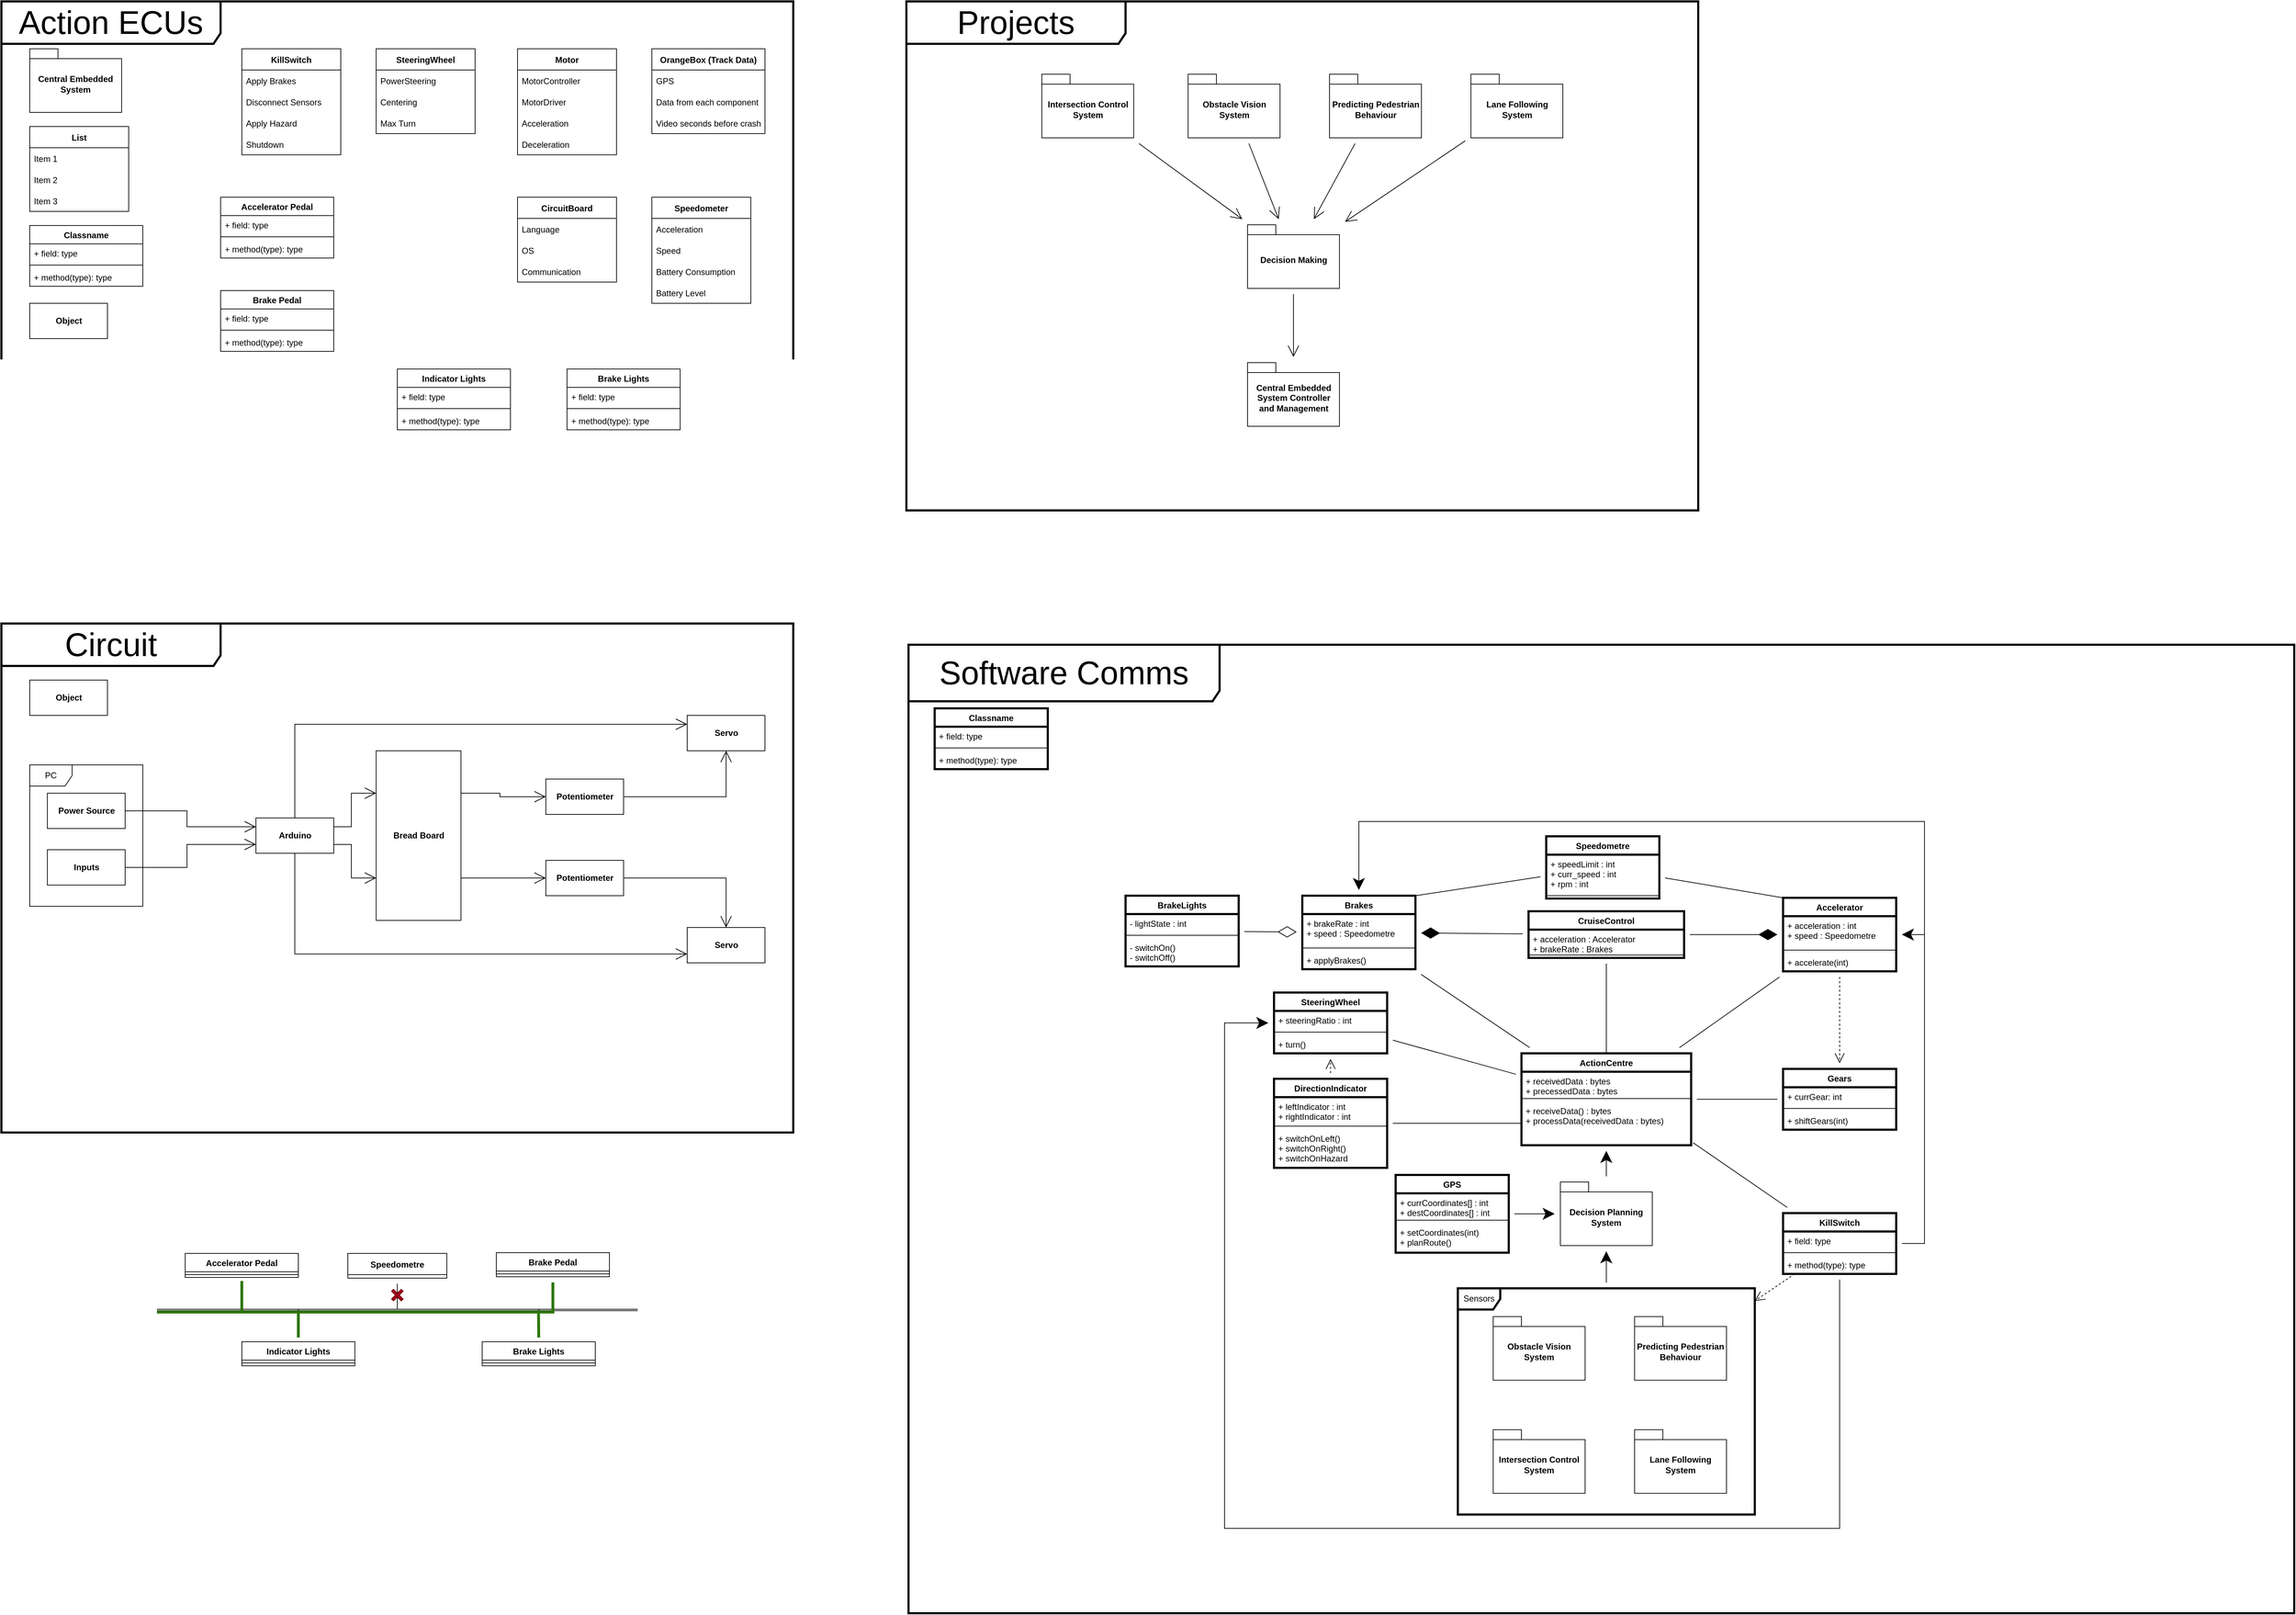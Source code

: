 <mxfile version="20.3.0" type="device" pages="6"><diagram id="B_IqSdLTTxIG1UbV61EK" name="UML Class Diagrams"><mxGraphModel dx="2207" dy="1468" grid="1" gridSize="10" guides="1" tooltips="1" connect="1" arrows="1" fold="1" page="1" pageScale="1" pageWidth="1169" pageHeight="827" math="0" shadow="0"><root><mxCell id="0"/><mxCell id="1" parent="0"/><mxCell id="Y9jZPP0dpTcRN5B805mP-10" value="&lt;font style=&quot;font-size: 46px;&quot;&gt;Software Comms&lt;/font&gt;" style="shape=umlFrame;whiteSpace=wrap;html=1;hachureGap=4;width=440;height=80;strokeWidth=3;" parent="1" vertex="1"><mxGeometry x="1123" y="870" width="1960" height="1370" as="geometry"/></mxCell><mxCell id="Y9jZPP0dpTcRN5B805mP-94" value="Sensors" style="shape=umlFrame;whiteSpace=wrap;html=1;hachureGap=4;strokeWidth=3;" parent="1" vertex="1"><mxGeometry x="1900" y="1780.34" width="420" height="320" as="geometry"/></mxCell><mxCell id="7oHnoWqfI-6NQk661Nxr-23" value="&lt;font style=&quot;font-size: 46px;&quot;&gt;Projects&lt;/font&gt;" style="shape=umlFrame;whiteSpace=wrap;html=1;hachureGap=4;width=310;height=60;strokeWidth=3;" parent="1" vertex="1"><mxGeometry x="1120" y="-40" width="1120" height="720" as="geometry"/></mxCell><mxCell id="7oHnoWqfI-6NQk661Nxr-41" value="&lt;font style=&quot;font-size: 46px;&quot;&gt;Circuit&lt;/font&gt;" style="shape=umlFrame;whiteSpace=wrap;html=1;hachureGap=4;width=310;height=60;strokeWidth=3;" parent="1" vertex="1"><mxGeometry x="-160" y="840" width="1120" height="720" as="geometry"/></mxCell><mxCell id="7oHnoWqfI-6NQk661Nxr-52" value="PC" style="shape=umlFrame;whiteSpace=wrap;html=1;hachureGap=4;fontSize=12;" parent="1" vertex="1"><mxGeometry x="-120" y="1040" width="160" height="200" as="geometry"/></mxCell><mxCell id="7oHnoWqfI-6NQk661Nxr-22" value="&lt;font style=&quot;font-size: 46px;&quot;&gt;Action ECUs&lt;/font&gt;" style="shape=umlFrame;whiteSpace=wrap;html=1;hachureGap=4;width=310;height=60;strokeWidth=3;" parent="1" vertex="1"><mxGeometry x="-160" y="-40" width="1120" height="720" as="geometry"/></mxCell><mxCell id="jxiJAyZAPTGaUm6FThmM-1" value="List" style="swimlane;fontStyle=1;childLayout=stackLayout;horizontal=1;startSize=30;horizontalStack=0;resizeParent=1;resizeParentMax=0;resizeLast=0;collapsible=1;marginBottom=0;" parent="1" vertex="1"><mxGeometry x="-120" y="137" width="140" height="120" as="geometry"/></mxCell><mxCell id="jxiJAyZAPTGaUm6FThmM-2" value="Item 1" style="text;strokeColor=none;fillColor=none;align=left;verticalAlign=middle;spacingLeft=4;spacingRight=4;overflow=hidden;points=[[0,0.5],[1,0.5]];portConstraint=eastwest;rotatable=0;" parent="jxiJAyZAPTGaUm6FThmM-1" vertex="1"><mxGeometry y="30" width="140" height="30" as="geometry"/></mxCell><mxCell id="jxiJAyZAPTGaUm6FThmM-3" value="Item 2" style="text;strokeColor=none;fillColor=none;align=left;verticalAlign=middle;spacingLeft=4;spacingRight=4;overflow=hidden;points=[[0,0.5],[1,0.5]];portConstraint=eastwest;rotatable=0;" parent="jxiJAyZAPTGaUm6FThmM-1" vertex="1"><mxGeometry y="60" width="140" height="30" as="geometry"/></mxCell><mxCell id="jxiJAyZAPTGaUm6FThmM-4" value="Item 3" style="text;strokeColor=none;fillColor=none;align=left;verticalAlign=middle;spacingLeft=4;spacingRight=4;overflow=hidden;points=[[0,0.5],[1,0.5]];portConstraint=eastwest;rotatable=0;" parent="jxiJAyZAPTGaUm6FThmM-1" vertex="1"><mxGeometry y="90" width="140" height="30" as="geometry"/></mxCell><mxCell id="jxiJAyZAPTGaUm6FThmM-5" value="Classname" style="swimlane;fontStyle=1;align=center;verticalAlign=top;childLayout=stackLayout;horizontal=1;startSize=26;horizontalStack=0;resizeParent=1;resizeParentMax=0;resizeLast=0;collapsible=1;marginBottom=0;" parent="1" vertex="1"><mxGeometry x="-120" y="277" width="160" height="86" as="geometry"/></mxCell><mxCell id="jxiJAyZAPTGaUm6FThmM-6" value="+ field: type" style="text;strokeColor=none;fillColor=none;align=left;verticalAlign=top;spacingLeft=4;spacingRight=4;overflow=hidden;rotatable=0;points=[[0,0.5],[1,0.5]];portConstraint=eastwest;" parent="jxiJAyZAPTGaUm6FThmM-5" vertex="1"><mxGeometry y="26" width="160" height="26" as="geometry"/></mxCell><mxCell id="jxiJAyZAPTGaUm6FThmM-7" value="" style="line;strokeWidth=1;fillColor=none;align=left;verticalAlign=middle;spacingTop=-1;spacingLeft=3;spacingRight=3;rotatable=0;labelPosition=right;points=[];portConstraint=eastwest;strokeColor=inherit;" parent="jxiJAyZAPTGaUm6FThmM-5" vertex="1"><mxGeometry y="52" width="160" height="8" as="geometry"/></mxCell><mxCell id="jxiJAyZAPTGaUm6FThmM-8" value="+ method(type): type" style="text;strokeColor=none;fillColor=none;align=left;verticalAlign=top;spacingLeft=4;spacingRight=4;overflow=hidden;rotatable=0;points=[[0,0.5],[1,0.5]];portConstraint=eastwest;" parent="jxiJAyZAPTGaUm6FThmM-5" vertex="1"><mxGeometry y="60" width="160" height="26" as="geometry"/></mxCell><mxCell id="jxiJAyZAPTGaUm6FThmM-10" value="Object" style="html=1;fontStyle=1" parent="1" vertex="1"><mxGeometry x="-120" y="387" width="110" height="50" as="geometry"/></mxCell><mxCell id="jxiJAyZAPTGaUm6FThmM-15" value="Motor" style="swimlane;fontStyle=1;childLayout=stackLayout;horizontal=1;startSize=30;horizontalStack=0;resizeParent=1;resizeParentMax=0;resizeLast=0;collapsible=1;marginBottom=0;" parent="1" vertex="1"><mxGeometry x="570" y="27" width="140" height="150" as="geometry"><mxRectangle x="570" y="80" width="70" height="30" as="alternateBounds"/></mxGeometry></mxCell><mxCell id="jxiJAyZAPTGaUm6FThmM-16" value="MotorController" style="text;strokeColor=none;fillColor=none;align=left;verticalAlign=middle;spacingLeft=4;spacingRight=4;overflow=hidden;points=[[0,0.5],[1,0.5]];portConstraint=eastwest;rotatable=0;" parent="jxiJAyZAPTGaUm6FThmM-15" vertex="1"><mxGeometry y="30" width="140" height="30" as="geometry"/></mxCell><mxCell id="jxiJAyZAPTGaUm6FThmM-17" value="MotorDriver" style="text;strokeColor=none;fillColor=none;align=left;verticalAlign=middle;spacingLeft=4;spacingRight=4;overflow=hidden;points=[[0,0.5],[1,0.5]];portConstraint=eastwest;rotatable=0;" parent="jxiJAyZAPTGaUm6FThmM-15" vertex="1"><mxGeometry y="60" width="140" height="30" as="geometry"/></mxCell><mxCell id="jxiJAyZAPTGaUm6FThmM-18" value="Acceleration" style="text;strokeColor=none;fillColor=none;align=left;verticalAlign=middle;spacingLeft=4;spacingRight=4;overflow=hidden;points=[[0,0.5],[1,0.5]];portConstraint=eastwest;rotatable=0;" parent="jxiJAyZAPTGaUm6FThmM-15" vertex="1"><mxGeometry y="90" width="140" height="30" as="geometry"/></mxCell><mxCell id="jxiJAyZAPTGaUm6FThmM-23" value="Deceleration" style="text;strokeColor=none;fillColor=none;align=left;verticalAlign=middle;spacingLeft=4;spacingRight=4;overflow=hidden;points=[[0,0.5],[1,0.5]];portConstraint=eastwest;rotatable=0;" parent="jxiJAyZAPTGaUm6FThmM-15" vertex="1"><mxGeometry y="120" width="140" height="30" as="geometry"/></mxCell><mxCell id="jxiJAyZAPTGaUm6FThmM-19" value="SteeringWheel" style="swimlane;fontStyle=1;childLayout=stackLayout;horizontal=1;startSize=30;horizontalStack=0;resizeParent=1;resizeParentMax=0;resizeLast=0;collapsible=1;marginBottom=0;" parent="1" vertex="1"><mxGeometry x="370" y="27" width="140" height="120" as="geometry"/></mxCell><mxCell id="jxiJAyZAPTGaUm6FThmM-20" value="PowerSteering" style="text;strokeColor=none;fillColor=none;align=left;verticalAlign=middle;spacingLeft=4;spacingRight=4;overflow=hidden;points=[[0,0.5],[1,0.5]];portConstraint=eastwest;rotatable=0;" parent="jxiJAyZAPTGaUm6FThmM-19" vertex="1"><mxGeometry y="30" width="140" height="30" as="geometry"/></mxCell><mxCell id="jxiJAyZAPTGaUm6FThmM-21" value="Centering" style="text;strokeColor=none;fillColor=none;align=left;verticalAlign=middle;spacingLeft=4;spacingRight=4;overflow=hidden;points=[[0,0.5],[1,0.5]];portConstraint=eastwest;rotatable=0;" parent="jxiJAyZAPTGaUm6FThmM-19" vertex="1"><mxGeometry y="60" width="140" height="30" as="geometry"/></mxCell><mxCell id="jxiJAyZAPTGaUm6FThmM-22" value="Max Turn" style="text;strokeColor=none;fillColor=none;align=left;verticalAlign=middle;spacingLeft=4;spacingRight=4;overflow=hidden;points=[[0,0.5],[1,0.5]];portConstraint=eastwest;rotatable=0;" parent="jxiJAyZAPTGaUm6FThmM-19" vertex="1"><mxGeometry y="90" width="140" height="30" as="geometry"/></mxCell><mxCell id="jxiJAyZAPTGaUm6FThmM-26" value="OrangeBox (Track Data)" style="swimlane;fontStyle=1;childLayout=stackLayout;horizontal=1;startSize=30;horizontalStack=0;resizeParent=1;resizeParentMax=0;resizeLast=0;collapsible=1;marginBottom=0;" parent="1" vertex="1"><mxGeometry x="760" y="27" width="160" height="120" as="geometry"/></mxCell><mxCell id="jxiJAyZAPTGaUm6FThmM-27" value="GPS" style="text;strokeColor=none;fillColor=none;align=left;verticalAlign=middle;spacingLeft=4;spacingRight=4;overflow=hidden;points=[[0,0.5],[1,0.5]];portConstraint=eastwest;rotatable=0;" parent="jxiJAyZAPTGaUm6FThmM-26" vertex="1"><mxGeometry y="30" width="160" height="30" as="geometry"/></mxCell><mxCell id="jxiJAyZAPTGaUm6FThmM-28" value="Data from each component" style="text;strokeColor=none;fillColor=none;align=left;verticalAlign=middle;spacingLeft=4;spacingRight=4;overflow=hidden;points=[[0,0.5],[1,0.5]];portConstraint=eastwest;rotatable=0;" parent="jxiJAyZAPTGaUm6FThmM-26" vertex="1"><mxGeometry y="60" width="160" height="30" as="geometry"/></mxCell><mxCell id="jxiJAyZAPTGaUm6FThmM-29" value="Video seconds before crash" style="text;strokeColor=none;fillColor=none;align=left;verticalAlign=middle;spacingLeft=4;spacingRight=4;overflow=hidden;points=[[0,0.5],[1,0.5]];portConstraint=eastwest;rotatable=0;" parent="jxiJAyZAPTGaUm6FThmM-26" vertex="1"><mxGeometry y="90" width="160" height="30" as="geometry"/></mxCell><mxCell id="jxiJAyZAPTGaUm6FThmM-32" value="KillSwitch" style="swimlane;fontStyle=1;childLayout=stackLayout;horizontal=1;startSize=30;horizontalStack=0;resizeParent=1;resizeParentMax=0;resizeLast=0;collapsible=1;marginBottom=0;" parent="1" vertex="1"><mxGeometry x="180" y="27" width="140" height="150" as="geometry"/></mxCell><mxCell id="jxiJAyZAPTGaUm6FThmM-33" value="Apply Brakes" style="text;strokeColor=none;fillColor=none;align=left;verticalAlign=middle;spacingLeft=4;spacingRight=4;overflow=hidden;points=[[0,0.5],[1,0.5]];portConstraint=eastwest;rotatable=0;" parent="jxiJAyZAPTGaUm6FThmM-32" vertex="1"><mxGeometry y="30" width="140" height="30" as="geometry"/></mxCell><mxCell id="jxiJAyZAPTGaUm6FThmM-34" value="Disconnect Sensors" style="text;strokeColor=none;fillColor=none;align=left;verticalAlign=middle;spacingLeft=4;spacingRight=4;overflow=hidden;points=[[0,0.5],[1,0.5]];portConstraint=eastwest;rotatable=0;" parent="jxiJAyZAPTGaUm6FThmM-32" vertex="1"><mxGeometry y="60" width="140" height="30" as="geometry"/></mxCell><mxCell id="jxiJAyZAPTGaUm6FThmM-35" value="Apply Hazard" style="text;strokeColor=none;fillColor=none;align=left;verticalAlign=middle;spacingLeft=4;spacingRight=4;overflow=hidden;points=[[0,0.5],[1,0.5]];portConstraint=eastwest;rotatable=0;" parent="jxiJAyZAPTGaUm6FThmM-32" vertex="1"><mxGeometry y="90" width="140" height="30" as="geometry"/></mxCell><mxCell id="7oHnoWqfI-6NQk661Nxr-40" value="Shutdown" style="text;strokeColor=none;fillColor=none;align=left;verticalAlign=middle;spacingLeft=4;spacingRight=4;overflow=hidden;points=[[0,0.5],[1,0.5]];portConstraint=eastwest;rotatable=0;" parent="jxiJAyZAPTGaUm6FThmM-32" vertex="1"><mxGeometry y="120" width="140" height="30" as="geometry"/></mxCell><mxCell id="jxiJAyZAPTGaUm6FThmM-36" value="Speedometer" style="swimlane;fontStyle=1;childLayout=stackLayout;horizontal=1;startSize=30;horizontalStack=0;resizeParent=1;resizeParentMax=0;resizeLast=0;collapsible=1;marginBottom=0;" parent="1" vertex="1"><mxGeometry x="760" y="237" width="140" height="150" as="geometry"/></mxCell><mxCell id="jxiJAyZAPTGaUm6FThmM-37" value="Acceleration" style="text;strokeColor=none;fillColor=none;align=left;verticalAlign=middle;spacingLeft=4;spacingRight=4;overflow=hidden;points=[[0,0.5],[1,0.5]];portConstraint=eastwest;rotatable=0;" parent="jxiJAyZAPTGaUm6FThmM-36" vertex="1"><mxGeometry y="30" width="140" height="30" as="geometry"/></mxCell><mxCell id="jxiJAyZAPTGaUm6FThmM-38" value="Speed" style="text;strokeColor=none;fillColor=none;align=left;verticalAlign=middle;spacingLeft=4;spacingRight=4;overflow=hidden;points=[[0,0.5],[1,0.5]];portConstraint=eastwest;rotatable=0;" parent="jxiJAyZAPTGaUm6FThmM-36" vertex="1"><mxGeometry y="60" width="140" height="30" as="geometry"/></mxCell><mxCell id="jxiJAyZAPTGaUm6FThmM-39" value="Battery Consumption" style="text;strokeColor=none;fillColor=none;align=left;verticalAlign=middle;spacingLeft=4;spacingRight=4;overflow=hidden;points=[[0,0.5],[1,0.5]];portConstraint=eastwest;rotatable=0;" parent="jxiJAyZAPTGaUm6FThmM-36" vertex="1"><mxGeometry y="90" width="140" height="30" as="geometry"/></mxCell><mxCell id="jxiJAyZAPTGaUm6FThmM-44" value="Battery Level" style="text;strokeColor=none;fillColor=none;align=left;verticalAlign=middle;spacingLeft=4;spacingRight=4;overflow=hidden;points=[[0,0.5],[1,0.5]];portConstraint=eastwest;rotatable=0;" parent="jxiJAyZAPTGaUm6FThmM-36" vertex="1"><mxGeometry y="120" width="140" height="30" as="geometry"/></mxCell><mxCell id="jxiJAyZAPTGaUm6FThmM-40" value="CircuitBoard" style="swimlane;fontStyle=1;childLayout=stackLayout;horizontal=1;startSize=30;horizontalStack=0;resizeParent=1;resizeParentMax=0;resizeLast=0;collapsible=1;marginBottom=0;" parent="1" vertex="1"><mxGeometry x="570" y="237" width="140" height="120" as="geometry"/></mxCell><mxCell id="jxiJAyZAPTGaUm6FThmM-41" value="Language" style="text;strokeColor=none;fillColor=none;align=left;verticalAlign=middle;spacingLeft=4;spacingRight=4;overflow=hidden;points=[[0,0.5],[1,0.5]];portConstraint=eastwest;rotatable=0;" parent="jxiJAyZAPTGaUm6FThmM-40" vertex="1"><mxGeometry y="30" width="140" height="30" as="geometry"/></mxCell><mxCell id="jxiJAyZAPTGaUm6FThmM-42" value="OS" style="text;strokeColor=none;fillColor=none;align=left;verticalAlign=middle;spacingLeft=4;spacingRight=4;overflow=hidden;points=[[0,0.5],[1,0.5]];portConstraint=eastwest;rotatable=0;" parent="jxiJAyZAPTGaUm6FThmM-40" vertex="1"><mxGeometry y="60" width="140" height="30" as="geometry"/></mxCell><mxCell id="jxiJAyZAPTGaUm6FThmM-43" value="Communication" style="text;strokeColor=none;fillColor=none;align=left;verticalAlign=middle;spacingLeft=4;spacingRight=4;overflow=hidden;points=[[0,0.5],[1,0.5]];portConstraint=eastwest;rotatable=0;" parent="jxiJAyZAPTGaUm6FThmM-40" vertex="1"><mxGeometry y="90" width="140" height="30" as="geometry"/></mxCell><mxCell id="Y9jZPP0dpTcRN5B805mP-3" style="edgeStyle=none;curved=1;rounded=0;orthogonalLoop=1;jettySize=auto;html=1;endArrow=open;startSize=14;endSize=14;sourcePerimeterSpacing=8;targetPerimeterSpacing=8;" parent="1" source="7oHnoWqfI-6NQk661Nxr-1" target="Y9jZPP0dpTcRN5B805mP-7" edge="1"><mxGeometry relative="1" as="geometry"><mxPoint x="1602.5" y="309.0" as="targetPoint"/></mxGeometry></mxCell><mxCell id="7oHnoWqfI-6NQk661Nxr-1" value="Obstacle Vision System" style="shape=folder;fontStyle=1;spacingTop=10;tabWidth=40;tabHeight=14;tabPosition=left;html=1;hachureGap=4;whiteSpace=wrap;" parent="1" vertex="1"><mxGeometry x="1518.5" y="63" width="130" height="90" as="geometry"/></mxCell><mxCell id="Y9jZPP0dpTcRN5B805mP-4" style="edgeStyle=none;curved=1;rounded=0;orthogonalLoop=1;jettySize=auto;html=1;endArrow=open;startSize=14;endSize=14;sourcePerimeterSpacing=8;targetPerimeterSpacing=8;" parent="1" source="7oHnoWqfI-6NQk661Nxr-2" target="Y9jZPP0dpTcRN5B805mP-7" edge="1"><mxGeometry relative="1" as="geometry"><mxPoint x="1602.5" y="347.0" as="targetPoint"/></mxGeometry></mxCell><mxCell id="7oHnoWqfI-6NQk661Nxr-2" value="Intersection Control System" style="shape=folder;fontStyle=1;spacingTop=10;tabWidth=40;tabHeight=14;tabPosition=left;html=1;hachureGap=4;horizontal=1;verticalAlign=middle;align=center;whiteSpace=wrap;" parent="1" vertex="1"><mxGeometry x="1311.5" y="63" width="130" height="90" as="geometry"/></mxCell><mxCell id="Y9jZPP0dpTcRN5B805mP-6" style="edgeStyle=none;curved=1;rounded=0;orthogonalLoop=1;jettySize=auto;html=1;endArrow=open;startSize=14;endSize=14;sourcePerimeterSpacing=8;targetPerimeterSpacing=8;" parent="1" source="7oHnoWqfI-6NQk661Nxr-3" target="Y9jZPP0dpTcRN5B805mP-7" edge="1"><mxGeometry relative="1" as="geometry"><mxPoint x="1732.5" y="347.0" as="targetPoint"/></mxGeometry></mxCell><mxCell id="7oHnoWqfI-6NQk661Nxr-3" value="Lane Following System" style="shape=folder;fontStyle=1;spacingTop=10;tabWidth=40;tabHeight=14;tabPosition=left;html=1;hachureGap=4;horizontal=1;verticalAlign=middle;align=center;whiteSpace=wrap;" parent="1" vertex="1"><mxGeometry x="1918.5" y="63" width="130" height="90" as="geometry"/></mxCell><mxCell id="Y9jZPP0dpTcRN5B805mP-5" style="edgeStyle=none;curved=1;rounded=0;orthogonalLoop=1;jettySize=auto;html=1;endArrow=open;startSize=14;endSize=14;sourcePerimeterSpacing=8;targetPerimeterSpacing=8;" parent="1" source="7oHnoWqfI-6NQk661Nxr-4" target="Y9jZPP0dpTcRN5B805mP-7" edge="1"><mxGeometry relative="1" as="geometry"><mxPoint x="1732.5" y="309.0" as="targetPoint"/></mxGeometry></mxCell><mxCell id="7oHnoWqfI-6NQk661Nxr-4" value="Predicting Pedestrian Behaviour" style="shape=folder;fontStyle=1;spacingTop=10;tabWidth=40;tabHeight=14;tabPosition=left;html=1;hachureGap=4;horizontal=1;verticalAlign=middle;align=center;whiteSpace=wrap;" parent="1" vertex="1"><mxGeometry x="1718.5" y="63" width="130" height="90" as="geometry"/></mxCell><mxCell id="7oHnoWqfI-6NQk661Nxr-5" value="Central Embedded System" style="shape=folder;fontStyle=1;spacingTop=10;tabWidth=40;tabHeight=14;tabPosition=left;html=1;hachureGap=4;horizontal=1;verticalAlign=middle;align=center;whiteSpace=wrap;" parent="1" vertex="1"><mxGeometry x="-120" y="27" width="130" height="90" as="geometry"/></mxCell><mxCell id="7oHnoWqfI-6NQk661Nxr-6" value="Accelerator Pedal" style="swimlane;fontStyle=1;align=center;verticalAlign=top;childLayout=stackLayout;horizontal=1;startSize=26;horizontalStack=0;resizeParent=1;resizeParentMax=0;resizeLast=0;collapsible=1;marginBottom=0;" parent="1" vertex="1"><mxGeometry x="150" y="237" width="160" height="86" as="geometry"/></mxCell><mxCell id="7oHnoWqfI-6NQk661Nxr-7" value="+ field: type" style="text;strokeColor=none;fillColor=none;align=left;verticalAlign=top;spacingLeft=4;spacingRight=4;overflow=hidden;rotatable=0;points=[[0,0.5],[1,0.5]];portConstraint=eastwest;" parent="7oHnoWqfI-6NQk661Nxr-6" vertex="1"><mxGeometry y="26" width="160" height="26" as="geometry"/></mxCell><mxCell id="7oHnoWqfI-6NQk661Nxr-8" value="" style="line;strokeWidth=1;fillColor=none;align=left;verticalAlign=middle;spacingTop=-1;spacingLeft=3;spacingRight=3;rotatable=0;labelPosition=right;points=[];portConstraint=eastwest;strokeColor=inherit;" parent="7oHnoWqfI-6NQk661Nxr-6" vertex="1"><mxGeometry y="52" width="160" height="8" as="geometry"/></mxCell><mxCell id="7oHnoWqfI-6NQk661Nxr-9" value="+ method(type): type" style="text;strokeColor=none;fillColor=none;align=left;verticalAlign=top;spacingLeft=4;spacingRight=4;overflow=hidden;rotatable=0;points=[[0,0.5],[1,0.5]];portConstraint=eastwest;" parent="7oHnoWqfI-6NQk661Nxr-6" vertex="1"><mxGeometry y="60" width="160" height="26" as="geometry"/></mxCell><mxCell id="7oHnoWqfI-6NQk661Nxr-10" value="Brake Pedal" style="swimlane;fontStyle=1;align=center;verticalAlign=top;childLayout=stackLayout;horizontal=1;startSize=26;horizontalStack=0;resizeParent=1;resizeParentMax=0;resizeLast=0;collapsible=1;marginBottom=0;" parent="1" vertex="1"><mxGeometry x="150" y="369" width="160" height="86" as="geometry"/></mxCell><mxCell id="7oHnoWqfI-6NQk661Nxr-11" value="+ field: type" style="text;strokeColor=none;fillColor=none;align=left;verticalAlign=top;spacingLeft=4;spacingRight=4;overflow=hidden;rotatable=0;points=[[0,0.5],[1,0.5]];portConstraint=eastwest;" parent="7oHnoWqfI-6NQk661Nxr-10" vertex="1"><mxGeometry y="26" width="160" height="26" as="geometry"/></mxCell><mxCell id="7oHnoWqfI-6NQk661Nxr-12" value="" style="line;strokeWidth=1;fillColor=none;align=left;verticalAlign=middle;spacingTop=-1;spacingLeft=3;spacingRight=3;rotatable=0;labelPosition=right;points=[];portConstraint=eastwest;strokeColor=inherit;" parent="7oHnoWqfI-6NQk661Nxr-10" vertex="1"><mxGeometry y="52" width="160" height="8" as="geometry"/></mxCell><mxCell id="7oHnoWqfI-6NQk661Nxr-13" value="+ method(type): type" style="text;strokeColor=none;fillColor=none;align=left;verticalAlign=top;spacingLeft=4;spacingRight=4;overflow=hidden;rotatable=0;points=[[0,0.5],[1,0.5]];portConstraint=eastwest;" parent="7oHnoWqfI-6NQk661Nxr-10" vertex="1"><mxGeometry y="60" width="160" height="26" as="geometry"/></mxCell><mxCell id="7oHnoWqfI-6NQk661Nxr-14" value="Brake Lights" style="swimlane;fontStyle=1;align=center;verticalAlign=top;childLayout=stackLayout;horizontal=1;startSize=26;horizontalStack=0;resizeParent=1;resizeParentMax=0;resizeLast=0;collapsible=1;marginBottom=0;" parent="1" vertex="1"><mxGeometry x="640" y="480" width="160" height="86" as="geometry"/></mxCell><mxCell id="7oHnoWqfI-6NQk661Nxr-15" value="+ field: type" style="text;strokeColor=none;fillColor=none;align=left;verticalAlign=top;spacingLeft=4;spacingRight=4;overflow=hidden;rotatable=0;points=[[0,0.5],[1,0.5]];portConstraint=eastwest;" parent="7oHnoWqfI-6NQk661Nxr-14" vertex="1"><mxGeometry y="26" width="160" height="26" as="geometry"/></mxCell><mxCell id="7oHnoWqfI-6NQk661Nxr-16" value="" style="line;strokeWidth=1;fillColor=none;align=left;verticalAlign=middle;spacingTop=-1;spacingLeft=3;spacingRight=3;rotatable=0;labelPosition=right;points=[];portConstraint=eastwest;strokeColor=inherit;" parent="7oHnoWqfI-6NQk661Nxr-14" vertex="1"><mxGeometry y="52" width="160" height="8" as="geometry"/></mxCell><mxCell id="7oHnoWqfI-6NQk661Nxr-17" value="+ method(type): type" style="text;strokeColor=none;fillColor=none;align=left;verticalAlign=top;spacingLeft=4;spacingRight=4;overflow=hidden;rotatable=0;points=[[0,0.5],[1,0.5]];portConstraint=eastwest;" parent="7oHnoWqfI-6NQk661Nxr-14" vertex="1"><mxGeometry y="60" width="160" height="26" as="geometry"/></mxCell><mxCell id="7oHnoWqfI-6NQk661Nxr-18" value="Indicator Lights" style="swimlane;fontStyle=1;align=center;verticalAlign=top;childLayout=stackLayout;horizontal=1;startSize=26;horizontalStack=0;resizeParent=1;resizeParentMax=0;resizeLast=0;collapsible=1;marginBottom=0;" parent="1" vertex="1"><mxGeometry x="400" y="480" width="160" height="86" as="geometry"/></mxCell><mxCell id="7oHnoWqfI-6NQk661Nxr-19" value="+ field: type" style="text;strokeColor=none;fillColor=none;align=left;verticalAlign=top;spacingLeft=4;spacingRight=4;overflow=hidden;rotatable=0;points=[[0,0.5],[1,0.5]];portConstraint=eastwest;" parent="7oHnoWqfI-6NQk661Nxr-18" vertex="1"><mxGeometry y="26" width="160" height="26" as="geometry"/></mxCell><mxCell id="7oHnoWqfI-6NQk661Nxr-20" value="" style="line;strokeWidth=1;fillColor=none;align=left;verticalAlign=middle;spacingTop=-1;spacingLeft=3;spacingRight=3;rotatable=0;labelPosition=right;points=[];portConstraint=eastwest;strokeColor=inherit;" parent="7oHnoWqfI-6NQk661Nxr-18" vertex="1"><mxGeometry y="52" width="160" height="8" as="geometry"/></mxCell><mxCell id="7oHnoWqfI-6NQk661Nxr-21" value="+ method(type): type" style="text;strokeColor=none;fillColor=none;align=left;verticalAlign=top;spacingLeft=4;spacingRight=4;overflow=hidden;rotatable=0;points=[[0,0.5],[1,0.5]];portConstraint=eastwest;" parent="7oHnoWqfI-6NQk661Nxr-18" vertex="1"><mxGeometry y="60" width="160" height="26" as="geometry"/></mxCell><mxCell id="7oHnoWqfI-6NQk661Nxr-42" value="Object" style="html=1;fontStyle=1" parent="1" vertex="1"><mxGeometry x="-120" y="920" width="110" height="50" as="geometry"/></mxCell><mxCell id="7oHnoWqfI-6NQk661Nxr-43" value="Servo" style="html=1;fontStyle=1" parent="1" vertex="1"><mxGeometry x="810" y="1270" width="110" height="50" as="geometry"/></mxCell><mxCell id="7oHnoWqfI-6NQk661Nxr-44" value="Servo" style="html=1;fontStyle=1" parent="1" vertex="1"><mxGeometry x="810" y="970" width="110" height="50" as="geometry"/></mxCell><mxCell id="7oHnoWqfI-6NQk661Nxr-58" style="edgeStyle=orthogonalEdgeStyle;rounded=0;orthogonalLoop=1;jettySize=auto;html=1;exitX=1;exitY=0.25;exitDx=0;exitDy=0;entryX=0;entryY=0.25;entryDx=0;entryDy=0;fontSize=12;endArrow=open;startSize=14;endSize=14;sourcePerimeterSpacing=8;targetPerimeterSpacing=8;" parent="1" source="7oHnoWqfI-6NQk661Nxr-45" target="7oHnoWqfI-6NQk661Nxr-57" edge="1"><mxGeometry relative="1" as="geometry"/></mxCell><mxCell id="7oHnoWqfI-6NQk661Nxr-59" style="edgeStyle=orthogonalEdgeStyle;rounded=0;orthogonalLoop=1;jettySize=auto;html=1;exitX=1;exitY=0.75;exitDx=0;exitDy=0;entryX=0;entryY=0.75;entryDx=0;entryDy=0;fontSize=12;endArrow=open;startSize=14;endSize=14;sourcePerimeterSpacing=8;targetPerimeterSpacing=8;" parent="1" source="7oHnoWqfI-6NQk661Nxr-45" target="7oHnoWqfI-6NQk661Nxr-57" edge="1"><mxGeometry relative="1" as="geometry"/></mxCell><mxCell id="7oHnoWqfI-6NQk661Nxr-61" style="edgeStyle=orthogonalEdgeStyle;rounded=0;orthogonalLoop=1;jettySize=auto;html=1;exitX=0.5;exitY=0;exitDx=0;exitDy=0;entryX=0;entryY=0.25;entryDx=0;entryDy=0;fontSize=12;endArrow=open;startSize=14;endSize=14;sourcePerimeterSpacing=8;targetPerimeterSpacing=8;" parent="1" source="7oHnoWqfI-6NQk661Nxr-45" target="7oHnoWqfI-6NQk661Nxr-44" edge="1"><mxGeometry relative="1" as="geometry"><Array as="points"><mxPoint x="255" y="983"/></Array></mxGeometry></mxCell><mxCell id="7oHnoWqfI-6NQk661Nxr-62" style="edgeStyle=orthogonalEdgeStyle;rounded=0;orthogonalLoop=1;jettySize=auto;html=1;exitX=0.5;exitY=1;exitDx=0;exitDy=0;entryX=0;entryY=0.75;entryDx=0;entryDy=0;fontSize=12;endArrow=open;startSize=14;endSize=14;sourcePerimeterSpacing=8;targetPerimeterSpacing=8;" parent="1" source="7oHnoWqfI-6NQk661Nxr-45" target="7oHnoWqfI-6NQk661Nxr-43" edge="1"><mxGeometry relative="1" as="geometry"/></mxCell><mxCell id="7oHnoWqfI-6NQk661Nxr-45" value="Arduino" style="html=1;fontStyle=1" parent="1" vertex="1"><mxGeometry x="200" y="1115" width="110" height="50" as="geometry"/></mxCell><mxCell id="7oHnoWqfI-6NQk661Nxr-65" style="edgeStyle=orthogonalEdgeStyle;rounded=0;orthogonalLoop=1;jettySize=auto;html=1;exitX=1;exitY=0.5;exitDx=0;exitDy=0;entryX=0.5;entryY=1;entryDx=0;entryDy=0;fontSize=12;endArrow=open;startSize=14;endSize=14;sourcePerimeterSpacing=8;targetPerimeterSpacing=8;" parent="1" source="7oHnoWqfI-6NQk661Nxr-46" target="7oHnoWqfI-6NQk661Nxr-44" edge="1"><mxGeometry relative="1" as="geometry"/></mxCell><mxCell id="7oHnoWqfI-6NQk661Nxr-46" value="Potentiometer" style="html=1;fontStyle=1" parent="1" vertex="1"><mxGeometry x="610" y="1060" width="110" height="50" as="geometry"/></mxCell><mxCell id="7oHnoWqfI-6NQk661Nxr-66" style="edgeStyle=orthogonalEdgeStyle;rounded=0;orthogonalLoop=1;jettySize=auto;html=1;exitX=1;exitY=0.5;exitDx=0;exitDy=0;entryX=0.5;entryY=0;entryDx=0;entryDy=0;fontSize=12;endArrow=open;startSize=14;endSize=14;sourcePerimeterSpacing=8;targetPerimeterSpacing=8;" parent="1" source="7oHnoWqfI-6NQk661Nxr-48" target="7oHnoWqfI-6NQk661Nxr-43" edge="1"><mxGeometry relative="1" as="geometry"/></mxCell><mxCell id="7oHnoWqfI-6NQk661Nxr-48" value="Potentiometer" style="html=1;fontStyle=1" parent="1" vertex="1"><mxGeometry x="610" y="1175" width="110" height="50" as="geometry"/></mxCell><mxCell id="7oHnoWqfI-6NQk661Nxr-55" style="edgeStyle=orthogonalEdgeStyle;rounded=0;orthogonalLoop=1;jettySize=auto;html=1;exitX=1;exitY=0.5;exitDx=0;exitDy=0;entryX=0;entryY=0.25;entryDx=0;entryDy=0;fontSize=12;endArrow=open;startSize=14;endSize=14;sourcePerimeterSpacing=8;targetPerimeterSpacing=8;" parent="1" source="7oHnoWqfI-6NQk661Nxr-49" target="7oHnoWqfI-6NQk661Nxr-45" edge="1"><mxGeometry relative="1" as="geometry"/></mxCell><mxCell id="7oHnoWqfI-6NQk661Nxr-49" value="Power Source" style="html=1;fontStyle=1" parent="1" vertex="1"><mxGeometry x="-95" y="1080" width="110" height="50" as="geometry"/></mxCell><mxCell id="7oHnoWqfI-6NQk661Nxr-56" style="edgeStyle=orthogonalEdgeStyle;rounded=0;orthogonalLoop=1;jettySize=auto;html=1;exitX=1;exitY=0.5;exitDx=0;exitDy=0;entryX=0;entryY=0.75;entryDx=0;entryDy=0;fontSize=12;endArrow=open;startSize=14;endSize=14;sourcePerimeterSpacing=8;targetPerimeterSpacing=8;" parent="1" source="7oHnoWqfI-6NQk661Nxr-50" target="7oHnoWqfI-6NQk661Nxr-45" edge="1"><mxGeometry relative="1" as="geometry"/></mxCell><mxCell id="7oHnoWqfI-6NQk661Nxr-50" value="Inputs" style="html=1;fontStyle=1" parent="1" vertex="1"><mxGeometry x="-95" y="1160" width="110" height="50" as="geometry"/></mxCell><mxCell id="7oHnoWqfI-6NQk661Nxr-63" style="edgeStyle=orthogonalEdgeStyle;rounded=0;orthogonalLoop=1;jettySize=auto;html=1;exitX=1;exitY=0.25;exitDx=0;exitDy=0;entryX=0;entryY=0.5;entryDx=0;entryDy=0;fontSize=12;endArrow=open;startSize=14;endSize=14;sourcePerimeterSpacing=8;targetPerimeterSpacing=8;" parent="1" source="7oHnoWqfI-6NQk661Nxr-57" target="7oHnoWqfI-6NQk661Nxr-46" edge="1"><mxGeometry relative="1" as="geometry"/></mxCell><mxCell id="7oHnoWqfI-6NQk661Nxr-64" style="edgeStyle=orthogonalEdgeStyle;rounded=0;orthogonalLoop=1;jettySize=auto;html=1;exitX=1;exitY=0.75;exitDx=0;exitDy=0;entryX=0;entryY=0.5;entryDx=0;entryDy=0;fontSize=12;endArrow=open;startSize=14;endSize=14;sourcePerimeterSpacing=8;targetPerimeterSpacing=8;" parent="1" source="7oHnoWqfI-6NQk661Nxr-57" target="7oHnoWqfI-6NQk661Nxr-48" edge="1"><mxGeometry relative="1" as="geometry"/></mxCell><mxCell id="7oHnoWqfI-6NQk661Nxr-57" value="Bread Board" style="html=1;fontStyle=1" parent="1" vertex="1"><mxGeometry x="370" y="1020" width="120" height="240" as="geometry"/></mxCell><mxCell id="Y9jZPP0dpTcRN5B805mP-7" value="Decision Making" style="shape=folder;fontStyle=1;spacingTop=10;tabWidth=40;tabHeight=14;tabPosition=left;html=1;hachureGap=4;whiteSpace=wrap;" parent="1" vertex="1"><mxGeometry x="1602.5" y="276" width="130" height="90" as="geometry"/></mxCell><mxCell id="Y9jZPP0dpTcRN5B805mP-15" value="Classname" style="swimlane;fontStyle=1;align=center;verticalAlign=top;childLayout=stackLayout;horizontal=1;startSize=26;horizontalStack=0;resizeParent=1;resizeParentMax=0;resizeLast=0;collapsible=1;marginBottom=0;hachureGap=4;strokeWidth=3;" parent="1" vertex="1"><mxGeometry x="1160" y="960" width="160" height="86" as="geometry"/></mxCell><mxCell id="Y9jZPP0dpTcRN5B805mP-16" value="+ field: type" style="text;strokeColor=none;fillColor=none;align=left;verticalAlign=top;spacingLeft=4;spacingRight=4;overflow=hidden;rotatable=0;points=[[0,0.5],[1,0.5]];portConstraint=eastwest;hachureGap=4;strokeWidth=3;" parent="Y9jZPP0dpTcRN5B805mP-15" vertex="1"><mxGeometry y="26" width="160" height="26" as="geometry"/></mxCell><mxCell id="Y9jZPP0dpTcRN5B805mP-17" value="" style="line;strokeWidth=1;fillColor=none;align=left;verticalAlign=middle;spacingTop=-1;spacingLeft=3;spacingRight=3;rotatable=0;labelPosition=right;points=[];portConstraint=eastwest;strokeColor=inherit;hachureGap=4;" parent="Y9jZPP0dpTcRN5B805mP-15" vertex="1"><mxGeometry y="52" width="160" height="8" as="geometry"/></mxCell><mxCell id="Y9jZPP0dpTcRN5B805mP-18" value="+ method(type): type" style="text;strokeColor=none;fillColor=none;align=left;verticalAlign=top;spacingLeft=4;spacingRight=4;overflow=hidden;rotatable=0;points=[[0,0.5],[1,0.5]];portConstraint=eastwest;hachureGap=4;strokeWidth=3;" parent="Y9jZPP0dpTcRN5B805mP-15" vertex="1"><mxGeometry y="60" width="160" height="26" as="geometry"/></mxCell><mxCell id="Y9jZPP0dpTcRN5B805mP-104" style="edgeStyle=none;curved=1;rounded=0;orthogonalLoop=1;jettySize=auto;html=1;exitX=0;exitY=0;exitDx=0;exitDy=0;endArrow=none;endFill=0;startSize=14;endSize=14;sourcePerimeterSpacing=8;targetPerimeterSpacing=8;" parent="1" source="Y9jZPP0dpTcRN5B805mP-19" target="Y9jZPP0dpTcRN5B805mP-47" edge="1"><mxGeometry relative="1" as="geometry"/></mxCell><mxCell id="Y9jZPP0dpTcRN5B805mP-19" value="Accelerator" style="swimlane;fontStyle=1;align=center;verticalAlign=top;childLayout=stackLayout;horizontal=1;startSize=26;horizontalStack=0;resizeParent=1;resizeParentMax=0;resizeLast=0;collapsible=1;marginBottom=0;hachureGap=4;strokeWidth=3;" parent="1" vertex="1"><mxGeometry x="2360" y="1228" width="160" height="104" as="geometry"/></mxCell><mxCell id="Y9jZPP0dpTcRN5B805mP-20" value="+ acceleration : int&#10;+ speed : Speedometre" style="text;strokeColor=none;fillColor=none;align=left;verticalAlign=top;spacingLeft=4;spacingRight=4;overflow=hidden;rotatable=0;points=[[0,0.5],[1,0.5]];portConstraint=eastwest;hachureGap=4;strokeWidth=3;" parent="Y9jZPP0dpTcRN5B805mP-19" vertex="1"><mxGeometry y="26" width="160" height="44" as="geometry"/></mxCell><mxCell id="Y9jZPP0dpTcRN5B805mP-21" value="" style="line;strokeWidth=1;fillColor=none;align=left;verticalAlign=middle;spacingTop=-1;spacingLeft=3;spacingRight=3;rotatable=0;labelPosition=right;points=[];portConstraint=eastwest;strokeColor=inherit;hachureGap=4;" parent="Y9jZPP0dpTcRN5B805mP-19" vertex="1"><mxGeometry y="70" width="160" height="8" as="geometry"/></mxCell><mxCell id="Y9jZPP0dpTcRN5B805mP-22" value="+ accelerate(int)" style="text;strokeColor=none;fillColor=none;align=left;verticalAlign=top;spacingLeft=4;spacingRight=4;overflow=hidden;rotatable=0;points=[[0,0.5],[1,0.5]];portConstraint=eastwest;hachureGap=4;strokeWidth=3;" parent="Y9jZPP0dpTcRN5B805mP-19" vertex="1"><mxGeometry y="78" width="160" height="26" as="geometry"/></mxCell><mxCell id="Y9jZPP0dpTcRN5B805mP-103" style="edgeStyle=none;curved=1;rounded=0;orthogonalLoop=1;jettySize=auto;html=1;exitX=1;exitY=0;exitDx=0;exitDy=0;endArrow=none;endFill=0;startSize=14;endSize=14;sourcePerimeterSpacing=8;targetPerimeterSpacing=8;" parent="1" source="Y9jZPP0dpTcRN5B805mP-23" target="Y9jZPP0dpTcRN5B805mP-47" edge="1"><mxGeometry relative="1" as="geometry"/></mxCell><mxCell id="Y9jZPP0dpTcRN5B805mP-23" value="Brakes" style="swimlane;fontStyle=1;align=center;verticalAlign=top;childLayout=stackLayout;horizontal=1;startSize=26;horizontalStack=0;resizeParent=1;resizeParentMax=0;resizeLast=0;collapsible=1;marginBottom=0;hachureGap=4;strokeWidth=3;" parent="1" vertex="1"><mxGeometry x="1680" y="1225" width="160" height="104" as="geometry"/></mxCell><mxCell id="Y9jZPP0dpTcRN5B805mP-24" value="+ brakeRate : int&#10;+ speed : Speedometre" style="text;strokeColor=none;fillColor=none;align=left;verticalAlign=top;spacingLeft=4;spacingRight=4;overflow=hidden;rotatable=0;points=[[0,0.5],[1,0.5]];portConstraint=eastwest;hachureGap=4;strokeWidth=3;" parent="Y9jZPP0dpTcRN5B805mP-23" vertex="1"><mxGeometry y="26" width="160" height="44" as="geometry"/></mxCell><mxCell id="Y9jZPP0dpTcRN5B805mP-25" value="" style="line;strokeWidth=1;fillColor=none;align=left;verticalAlign=middle;spacingTop=-1;spacingLeft=3;spacingRight=3;rotatable=0;labelPosition=right;points=[];portConstraint=eastwest;strokeColor=inherit;hachureGap=4;" parent="Y9jZPP0dpTcRN5B805mP-23" vertex="1"><mxGeometry y="70" width="160" height="8" as="geometry"/></mxCell><mxCell id="Y9jZPP0dpTcRN5B805mP-26" value="+ applyBrakes()" style="text;strokeColor=none;fillColor=none;align=left;verticalAlign=top;spacingLeft=4;spacingRight=4;overflow=hidden;rotatable=0;points=[[0,0.5],[1,0.5]];portConstraint=eastwest;hachureGap=4;strokeWidth=3;" parent="Y9jZPP0dpTcRN5B805mP-23" vertex="1"><mxGeometry y="78" width="160" height="26" as="geometry"/></mxCell><mxCell id="Y9jZPP0dpTcRN5B805mP-27" value="BrakeLights" style="swimlane;fontStyle=1;align=center;verticalAlign=top;childLayout=stackLayout;horizontal=1;startSize=26;horizontalStack=0;resizeParent=1;resizeParentMax=0;resizeLast=0;collapsible=1;marginBottom=0;hachureGap=4;strokeWidth=3;" parent="1" vertex="1"><mxGeometry x="1430" y="1225" width="160" height="100" as="geometry"/></mxCell><mxCell id="Y9jZPP0dpTcRN5B805mP-28" value="- lightState : int" style="text;strokeColor=none;fillColor=none;align=left;verticalAlign=top;spacingLeft=4;spacingRight=4;overflow=hidden;rotatable=0;points=[[0,0.5],[1,0.5]];portConstraint=eastwest;hachureGap=4;strokeWidth=3;" parent="Y9jZPP0dpTcRN5B805mP-27" vertex="1"><mxGeometry y="26" width="160" height="26" as="geometry"/></mxCell><mxCell id="Y9jZPP0dpTcRN5B805mP-29" value="" style="line;strokeWidth=1;fillColor=none;align=left;verticalAlign=middle;spacingTop=-1;spacingLeft=3;spacingRight=3;rotatable=0;labelPosition=right;points=[];portConstraint=eastwest;strokeColor=inherit;hachureGap=4;" parent="Y9jZPP0dpTcRN5B805mP-27" vertex="1"><mxGeometry y="52" width="160" height="8" as="geometry"/></mxCell><mxCell id="Y9jZPP0dpTcRN5B805mP-30" value="- switchOn()&#10;- switchOff()" style="text;strokeColor=none;fillColor=none;align=left;verticalAlign=top;spacingLeft=4;spacingRight=4;overflow=hidden;rotatable=0;points=[[0,0.5],[1,0.5]];portConstraint=eastwest;hachureGap=4;strokeWidth=3;" parent="Y9jZPP0dpTcRN5B805mP-27" vertex="1"><mxGeometry y="60" width="160" height="40" as="geometry"/></mxCell><mxCell id="Y9jZPP0dpTcRN5B805mP-31" value="SteeringWheel" style="swimlane;fontStyle=1;align=center;verticalAlign=top;childLayout=stackLayout;horizontal=1;startSize=26;horizontalStack=0;resizeParent=1;resizeParentMax=0;resizeLast=0;collapsible=1;marginBottom=0;hachureGap=4;strokeWidth=3;" parent="1" vertex="1"><mxGeometry x="1640" y="1362" width="160" height="86" as="geometry"/></mxCell><mxCell id="Y9jZPP0dpTcRN5B805mP-32" value="+ steeringRatio : int" style="text;strokeColor=none;fillColor=none;align=left;verticalAlign=top;spacingLeft=4;spacingRight=4;overflow=hidden;rotatable=0;points=[[0,0.5],[1,0.5]];portConstraint=eastwest;hachureGap=4;strokeWidth=3;" parent="Y9jZPP0dpTcRN5B805mP-31" vertex="1"><mxGeometry y="26" width="160" height="26" as="geometry"/></mxCell><mxCell id="Y9jZPP0dpTcRN5B805mP-33" value="" style="line;strokeWidth=1;fillColor=none;align=left;verticalAlign=middle;spacingTop=-1;spacingLeft=3;spacingRight=3;rotatable=0;labelPosition=right;points=[];portConstraint=eastwest;strokeColor=inherit;hachureGap=4;" parent="Y9jZPP0dpTcRN5B805mP-31" vertex="1"><mxGeometry y="52" width="160" height="8" as="geometry"/></mxCell><mxCell id="Y9jZPP0dpTcRN5B805mP-34" value="+ turn()" style="text;strokeColor=none;fillColor=none;align=left;verticalAlign=top;spacingLeft=4;spacingRight=4;overflow=hidden;rotatable=0;points=[[0,0.5],[1,0.5]];portConstraint=eastwest;hachureGap=4;strokeWidth=3;" parent="Y9jZPP0dpTcRN5B805mP-31" vertex="1"><mxGeometry y="60" width="160" height="26" as="geometry"/></mxCell><mxCell id="Y9jZPP0dpTcRN5B805mP-35" value="DirectionIndicator" style="swimlane;fontStyle=1;align=center;verticalAlign=top;childLayout=stackLayout;horizontal=1;startSize=26;horizontalStack=0;resizeParent=1;resizeParentMax=0;resizeLast=0;collapsible=1;marginBottom=0;hachureGap=4;strokeWidth=3;" parent="1" vertex="1"><mxGeometry x="1640" y="1484" width="160" height="126" as="geometry"/></mxCell><mxCell id="Y9jZPP0dpTcRN5B805mP-36" value="+ leftIndicator : int&#10;+ rightIndicator : int" style="text;strokeColor=none;fillColor=none;align=left;verticalAlign=top;spacingLeft=4;spacingRight=4;overflow=hidden;rotatable=0;points=[[0,0.5],[1,0.5]];portConstraint=eastwest;hachureGap=4;strokeWidth=3;" parent="Y9jZPP0dpTcRN5B805mP-35" vertex="1"><mxGeometry y="26" width="160" height="37" as="geometry"/></mxCell><mxCell id="Y9jZPP0dpTcRN5B805mP-37" value="" style="line;strokeWidth=1;fillColor=none;align=left;verticalAlign=middle;spacingTop=-1;spacingLeft=3;spacingRight=3;rotatable=0;labelPosition=right;points=[];portConstraint=eastwest;strokeColor=inherit;hachureGap=4;" parent="Y9jZPP0dpTcRN5B805mP-35" vertex="1"><mxGeometry y="63" width="160" height="8" as="geometry"/></mxCell><mxCell id="Y9jZPP0dpTcRN5B805mP-38" value="+ switchOnLeft()&#10;+ switchOnRight()&#10;+ switchOnHazard" style="text;strokeColor=none;fillColor=none;align=left;verticalAlign=top;spacingLeft=4;spacingRight=4;overflow=hidden;rotatable=0;points=[[0,0.5],[1,0.5]];portConstraint=eastwest;hachureGap=4;strokeWidth=3;" parent="Y9jZPP0dpTcRN5B805mP-35" vertex="1"><mxGeometry y="71" width="160" height="55" as="geometry"/></mxCell><mxCell id="Y9jZPP0dpTcRN5B805mP-39" value="Gears" style="swimlane;fontStyle=1;align=center;verticalAlign=top;childLayout=stackLayout;horizontal=1;startSize=26;horizontalStack=0;resizeParent=1;resizeParentMax=0;resizeLast=0;collapsible=1;marginBottom=0;hachureGap=4;strokeWidth=3;" parent="1" vertex="1"><mxGeometry x="2360" y="1470" width="160" height="86" as="geometry"/></mxCell><mxCell id="Y9jZPP0dpTcRN5B805mP-40" value="+ currGear: int&#10;" style="text;strokeColor=none;fillColor=none;align=left;verticalAlign=top;spacingLeft=4;spacingRight=4;overflow=hidden;rotatable=0;points=[[0,0.5],[1,0.5]];portConstraint=eastwest;hachureGap=4;strokeWidth=3;" parent="Y9jZPP0dpTcRN5B805mP-39" vertex="1"><mxGeometry y="26" width="160" height="26" as="geometry"/></mxCell><mxCell id="Y9jZPP0dpTcRN5B805mP-41" value="" style="line;strokeWidth=1;fillColor=none;align=left;verticalAlign=middle;spacingTop=-1;spacingLeft=3;spacingRight=3;rotatable=0;labelPosition=right;points=[];portConstraint=eastwest;strokeColor=inherit;hachureGap=4;" parent="Y9jZPP0dpTcRN5B805mP-39" vertex="1"><mxGeometry y="52" width="160" height="8" as="geometry"/></mxCell><mxCell id="Y9jZPP0dpTcRN5B805mP-42" value="+ shiftGears(int)" style="text;strokeColor=none;fillColor=none;align=left;verticalAlign=top;spacingLeft=4;spacingRight=4;overflow=hidden;rotatable=0;points=[[0,0.5],[1,0.5]];portConstraint=eastwest;hachureGap=4;strokeWidth=3;" parent="Y9jZPP0dpTcRN5B805mP-39" vertex="1"><mxGeometry y="60" width="160" height="26" as="geometry"/></mxCell><mxCell id="Y9jZPP0dpTcRN5B805mP-43" value="KillSwitch" style="swimlane;fontStyle=1;align=center;verticalAlign=top;childLayout=stackLayout;horizontal=1;startSize=26;horizontalStack=0;resizeParent=1;resizeParentMax=0;resizeLast=0;collapsible=1;marginBottom=0;hachureGap=4;strokeWidth=3;" parent="1" vertex="1"><mxGeometry x="2360" y="1674" width="160" height="86" as="geometry"/></mxCell><mxCell id="Y9jZPP0dpTcRN5B805mP-44" value="+ field: type" style="text;strokeColor=none;fillColor=none;align=left;verticalAlign=top;spacingLeft=4;spacingRight=4;overflow=hidden;rotatable=0;points=[[0,0.5],[1,0.5]];portConstraint=eastwest;hachureGap=4;strokeWidth=3;" parent="Y9jZPP0dpTcRN5B805mP-43" vertex="1"><mxGeometry y="26" width="160" height="26" as="geometry"/></mxCell><mxCell id="Y9jZPP0dpTcRN5B805mP-45" value="" style="line;strokeWidth=1;fillColor=none;align=left;verticalAlign=middle;spacingTop=-1;spacingLeft=3;spacingRight=3;rotatable=0;labelPosition=right;points=[];portConstraint=eastwest;strokeColor=inherit;hachureGap=4;" parent="Y9jZPP0dpTcRN5B805mP-43" vertex="1"><mxGeometry y="52" width="160" height="8" as="geometry"/></mxCell><mxCell id="Y9jZPP0dpTcRN5B805mP-46" value="+ method(type): type" style="text;strokeColor=none;fillColor=none;align=left;verticalAlign=top;spacingLeft=4;spacingRight=4;overflow=hidden;rotatable=0;points=[[0,0.5],[1,0.5]];portConstraint=eastwest;hachureGap=4;strokeWidth=3;" parent="Y9jZPP0dpTcRN5B805mP-43" vertex="1"><mxGeometry y="60" width="160" height="26" as="geometry"/></mxCell><mxCell id="Y9jZPP0dpTcRN5B805mP-47" value="Speedometre" style="swimlane;fontStyle=1;align=center;verticalAlign=top;childLayout=stackLayout;horizontal=1;startSize=26;horizontalStack=0;resizeParent=1;resizeParentMax=0;resizeLast=0;collapsible=1;marginBottom=0;hachureGap=4;strokeWidth=3;" parent="1" vertex="1"><mxGeometry x="2025" y="1141" width="160" height="88" as="geometry"/></mxCell><mxCell id="Y9jZPP0dpTcRN5B805mP-48" value="+ speedLimit : int&#10;+ curr_speed : int&#10;+ rpm : int" style="text;strokeColor=none;fillColor=none;align=left;verticalAlign=top;spacingLeft=4;spacingRight=4;overflow=hidden;rotatable=0;points=[[0,0.5],[1,0.5]];portConstraint=eastwest;hachureGap=4;strokeWidth=3;" parent="Y9jZPP0dpTcRN5B805mP-47" vertex="1"><mxGeometry y="26" width="160" height="54" as="geometry"/></mxCell><mxCell id="Y9jZPP0dpTcRN5B805mP-49" value="" style="line;strokeWidth=1;fillColor=none;align=left;verticalAlign=middle;spacingTop=-1;spacingLeft=3;spacingRight=3;rotatable=0;labelPosition=right;points=[];portConstraint=eastwest;strokeColor=inherit;hachureGap=4;" parent="Y9jZPP0dpTcRN5B805mP-47" vertex="1"><mxGeometry y="80" width="160" height="8" as="geometry"/></mxCell><mxCell id="Y9jZPP0dpTcRN5B805mP-55" value="GPS" style="swimlane;fontStyle=1;align=center;verticalAlign=top;childLayout=stackLayout;horizontal=1;startSize=26;horizontalStack=0;resizeParent=1;resizeParentMax=0;resizeLast=0;collapsible=1;marginBottom=0;hachureGap=4;strokeWidth=3;" parent="1" vertex="1"><mxGeometry x="1812" y="1620" width="160" height="110" as="geometry"/></mxCell><mxCell id="Y9jZPP0dpTcRN5B805mP-56" value="+ currCoordinates[] : int&#10;+ destCoordinates[] : int" style="text;strokeColor=none;fillColor=none;align=left;verticalAlign=top;spacingLeft=4;spacingRight=4;overflow=hidden;rotatable=0;points=[[0,0.5],[1,0.5]];portConstraint=eastwest;hachureGap=4;strokeWidth=3;" parent="Y9jZPP0dpTcRN5B805mP-55" vertex="1"><mxGeometry y="26" width="160" height="34" as="geometry"/></mxCell><mxCell id="Y9jZPP0dpTcRN5B805mP-57" value="" style="line;strokeWidth=1;fillColor=none;align=left;verticalAlign=middle;spacingTop=-1;spacingLeft=3;spacingRight=3;rotatable=0;labelPosition=right;points=[];portConstraint=eastwest;strokeColor=inherit;hachureGap=4;" parent="Y9jZPP0dpTcRN5B805mP-55" vertex="1"><mxGeometry y="60" width="160" height="8" as="geometry"/></mxCell><mxCell id="Y9jZPP0dpTcRN5B805mP-58" value="+ setCoordinates(int)&#10;+ planRoute()" style="text;strokeColor=none;fillColor=none;align=left;verticalAlign=top;spacingLeft=4;spacingRight=4;overflow=hidden;rotatable=0;points=[[0,0.5],[1,0.5]];portConstraint=eastwest;hachureGap=4;strokeWidth=3;" parent="Y9jZPP0dpTcRN5B805mP-55" vertex="1"><mxGeometry y="68" width="160" height="42" as="geometry"/></mxCell><mxCell id="Y9jZPP0dpTcRN5B805mP-76" style="edgeStyle=none;curved=1;rounded=0;orthogonalLoop=1;jettySize=auto;html=1;endArrow=none;endFill=0;startSize=14;endSize=14;sourcePerimeterSpacing=8;targetPerimeterSpacing=8;" parent="1" source="Y9jZPP0dpTcRN5B805mP-63" target="Y9jZPP0dpTcRN5B805mP-23" edge="1"><mxGeometry relative="1" as="geometry"/></mxCell><mxCell id="Y9jZPP0dpTcRN5B805mP-77" style="edgeStyle=none;curved=1;rounded=0;orthogonalLoop=1;jettySize=auto;html=1;endArrow=none;endFill=0;startSize=14;endSize=14;sourcePerimeterSpacing=8;targetPerimeterSpacing=8;" parent="1" source="Y9jZPP0dpTcRN5B805mP-63" target="Y9jZPP0dpTcRN5B805mP-19" edge="1"><mxGeometry relative="1" as="geometry"/></mxCell><mxCell id="Y9jZPP0dpTcRN5B805mP-87" style="edgeStyle=none;curved=1;rounded=0;orthogonalLoop=1;jettySize=auto;html=1;exitX=1.012;exitY=0.944;exitDx=0;exitDy=0;endArrow=none;endFill=0;startSize=14;endSize=14;sourcePerimeterSpacing=8;targetPerimeterSpacing=8;exitPerimeter=0;" parent="1" source="Y9jZPP0dpTcRN5B805mP-66" target="Y9jZPP0dpTcRN5B805mP-43" edge="1"><mxGeometry relative="1" as="geometry"/></mxCell><mxCell id="Y9jZPP0dpTcRN5B805mP-114" style="edgeStyle=none;curved=1;rounded=0;orthogonalLoop=1;jettySize=auto;html=1;exitX=0.5;exitY=0;exitDx=0;exitDy=0;endArrow=none;endFill=0;startSize=14;endSize=14;sourcePerimeterSpacing=8;targetPerimeterSpacing=8;" parent="1" source="Y9jZPP0dpTcRN5B805mP-63" target="Y9jZPP0dpTcRN5B805mP-110" edge="1"><mxGeometry relative="1" as="geometry"/></mxCell><mxCell id="Y9jZPP0dpTcRN5B805mP-63" value="ActionCentre" style="swimlane;fontStyle=1;align=center;verticalAlign=top;childLayout=stackLayout;horizontal=1;startSize=26;horizontalStack=0;resizeParent=1;resizeParentMax=0;resizeLast=0;collapsible=1;marginBottom=0;hachureGap=4;strokeWidth=3;" parent="1" vertex="1"><mxGeometry x="1990" y="1448" width="240" height="130" as="geometry"/></mxCell><mxCell id="Y9jZPP0dpTcRN5B805mP-64" value="+ receivedData : bytes&#10;+ precessedData : bytes" style="text;strokeColor=none;fillColor=none;align=left;verticalAlign=top;spacingLeft=4;spacingRight=4;overflow=hidden;rotatable=0;points=[[0,0.5],[1,0.5]];portConstraint=eastwest;hachureGap=4;strokeWidth=3;" parent="Y9jZPP0dpTcRN5B805mP-63" vertex="1"><mxGeometry y="26" width="240" height="34" as="geometry"/></mxCell><mxCell id="Y9jZPP0dpTcRN5B805mP-65" value="" style="line;strokeWidth=1;fillColor=none;align=left;verticalAlign=middle;spacingTop=-1;spacingLeft=3;spacingRight=3;rotatable=0;labelPosition=right;points=[];portConstraint=eastwest;strokeColor=inherit;hachureGap=4;" parent="Y9jZPP0dpTcRN5B805mP-63" vertex="1"><mxGeometry y="60" width="240" height="8" as="geometry"/></mxCell><mxCell id="Y9jZPP0dpTcRN5B805mP-66" value="+ receiveData() : bytes&#10;+ processData(receivedData : bytes)" style="text;strokeColor=none;fillColor=none;align=left;verticalAlign=top;spacingLeft=4;spacingRight=4;overflow=hidden;rotatable=0;points=[[0,0.5],[1,0.5]];portConstraint=eastwest;hachureGap=4;strokeWidth=3;" parent="Y9jZPP0dpTcRN5B805mP-63" vertex="1"><mxGeometry y="68" width="240" height="62" as="geometry"/></mxCell><mxCell id="Y9jZPP0dpTcRN5B805mP-73" style="edgeStyle=none;curved=1;rounded=0;orthogonalLoop=1;jettySize=auto;html=1;endArrow=none;startSize=14;endSize=14;sourcePerimeterSpacing=8;targetPerimeterSpacing=8;endFill=0;" parent="1" source="Y9jZPP0dpTcRN5B805mP-63" target="Y9jZPP0dpTcRN5B805mP-31" edge="1"><mxGeometry relative="1" as="geometry"/></mxCell><mxCell id="Y9jZPP0dpTcRN5B805mP-86" style="edgeStyle=none;curved=1;rounded=0;orthogonalLoop=1;jettySize=auto;html=1;exitX=0;exitY=0.5;exitDx=0;exitDy=0;endArrow=none;endFill=0;startSize=14;endSize=14;sourcePerimeterSpacing=8;targetPerimeterSpacing=8;" parent="1" source="Y9jZPP0dpTcRN5B805mP-66" target="Y9jZPP0dpTcRN5B805mP-35" edge="1"><mxGeometry relative="1" as="geometry"/></mxCell><mxCell id="Y9jZPP0dpTcRN5B805mP-95" value="Obstacle Vision System" style="shape=folder;fontStyle=1;spacingTop=10;tabWidth=40;tabHeight=14;tabPosition=left;html=1;hachureGap=4;whiteSpace=wrap;" parent="1" vertex="1"><mxGeometry x="1950" y="1820.34" width="130" height="90" as="geometry"/></mxCell><mxCell id="Y9jZPP0dpTcRN5B805mP-96" value="Intersection Control System" style="shape=folder;fontStyle=1;spacingTop=10;tabWidth=40;tabHeight=14;tabPosition=left;html=1;hachureGap=4;horizontal=1;verticalAlign=middle;align=center;whiteSpace=wrap;" parent="1" vertex="1"><mxGeometry x="1950" y="1980.34" width="130" height="90" as="geometry"/></mxCell><mxCell id="Y9jZPP0dpTcRN5B805mP-97" value="Lane Following System" style="shape=folder;fontStyle=1;spacingTop=10;tabWidth=40;tabHeight=14;tabPosition=left;html=1;hachureGap=4;horizontal=1;verticalAlign=middle;align=center;whiteSpace=wrap;" parent="1" vertex="1"><mxGeometry x="2150" y="1980.34" width="130" height="90" as="geometry"/></mxCell><mxCell id="Y9jZPP0dpTcRN5B805mP-98" value="Predicting Pedestrian Behaviour" style="shape=folder;fontStyle=1;spacingTop=10;tabWidth=40;tabHeight=14;tabPosition=left;html=1;hachureGap=4;horizontal=1;verticalAlign=middle;align=center;whiteSpace=wrap;" parent="1" vertex="1"><mxGeometry x="2150" y="1820.34" width="130" height="90" as="geometry"/></mxCell><mxCell id="Y9jZPP0dpTcRN5B805mP-101" value="" style="endArrow=classic;html=1;rounded=0;startSize=14;endSize=14;sourcePerimeterSpacing=8;targetPerimeterSpacing=8;curved=1;" parent="1" source="Y9jZPP0dpTcRN5B805mP-94" target="E6rf1Op5A78U7w_umGN3-1" edge="1"><mxGeometry width="50" height="50" relative="1" as="geometry"><mxPoint x="1910" y="1688" as="sourcePoint"/><mxPoint x="1960" y="1638" as="targetPoint"/></mxGeometry></mxCell><mxCell id="Y9jZPP0dpTcRN5B805mP-102" value="" style="endArrow=diamondThin;endFill=0;endSize=24;html=1;rounded=0;sourcePerimeterSpacing=8;targetPerimeterSpacing=8;curved=1;" parent="1" source="Y9jZPP0dpTcRN5B805mP-27" target="Y9jZPP0dpTcRN5B805mP-23" edge="1"><mxGeometry width="160" relative="1" as="geometry"><mxPoint x="1770" y="1307.41" as="sourcePoint"/><mxPoint x="1930" y="1307.41" as="targetPoint"/></mxGeometry></mxCell><mxCell id="Y9jZPP0dpTcRN5B805mP-106" value="" style="endArrow=open;endSize=12;dashed=1;html=1;rounded=0;sourcePerimeterSpacing=8;targetPerimeterSpacing=8;curved=1;" parent="1" source="Y9jZPP0dpTcRN5B805mP-35" target="Y9jZPP0dpTcRN5B805mP-31" edge="1"><mxGeometry width="160" relative="1" as="geometry"><mxPoint x="1460" y="1498" as="sourcePoint"/><mxPoint x="1620" y="1498" as="targetPoint"/></mxGeometry></mxCell><mxCell id="Y9jZPP0dpTcRN5B805mP-107" value="" style="endArrow=classic;html=1;rounded=0;startSize=14;endSize=14;sourcePerimeterSpacing=8;targetPerimeterSpacing=8;curved=1;" parent="1" source="Y9jZPP0dpTcRN5B805mP-55" target="E6rf1Op5A78U7w_umGN3-1" edge="1"><mxGeometry width="50" height="50" relative="1" as="geometry"><mxPoint x="2310" y="1606.0" as="sourcePoint"/><mxPoint x="2310" y="1478.0" as="targetPoint"/></mxGeometry></mxCell><mxCell id="Y9jZPP0dpTcRN5B805mP-109" value="" style="endArrow=open;endSize=12;dashed=1;html=1;rounded=0;sourcePerimeterSpacing=8;targetPerimeterSpacing=8;curved=1;" parent="1" source="Y9jZPP0dpTcRN5B805mP-19" target="Y9jZPP0dpTcRN5B805mP-39" edge="1"><mxGeometry width="160" relative="1" as="geometry"><mxPoint x="2370" y="1328" as="sourcePoint"/><mxPoint x="2370" y="1267" as="targetPoint"/></mxGeometry></mxCell><mxCell id="Y9jZPP0dpTcRN5B805mP-110" value="CruiseControl" style="swimlane;fontStyle=1;align=center;verticalAlign=top;childLayout=stackLayout;horizontal=1;startSize=26;horizontalStack=0;resizeParent=1;resizeParentMax=0;resizeLast=0;collapsible=1;marginBottom=0;hachureGap=4;strokeWidth=3;" parent="1" vertex="1"><mxGeometry x="2000" y="1247" width="220" height="66" as="geometry"/></mxCell><mxCell id="Y9jZPP0dpTcRN5B805mP-111" value="+ acceleration : Accelerator&#10;+ brakeRate : Brakes" style="text;strokeColor=none;fillColor=none;align=left;verticalAlign=top;spacingLeft=4;spacingRight=4;overflow=hidden;rotatable=0;points=[[0,0.5],[1,0.5]];portConstraint=eastwest;hachureGap=4;strokeWidth=3;" parent="Y9jZPP0dpTcRN5B805mP-110" vertex="1"><mxGeometry y="26" width="220" height="32" as="geometry"/></mxCell><mxCell id="Y9jZPP0dpTcRN5B805mP-112" value="" style="line;strokeWidth=1;fillColor=none;align=left;verticalAlign=middle;spacingTop=-1;spacingLeft=3;spacingRight=3;rotatable=0;labelPosition=right;points=[];portConstraint=eastwest;strokeColor=inherit;hachureGap=4;" parent="Y9jZPP0dpTcRN5B805mP-110" vertex="1"><mxGeometry y="58" width="220" height="8" as="geometry"/></mxCell><mxCell id="Y9jZPP0dpTcRN5B805mP-115" value="" style="endArrow=diamondThin;endFill=1;endSize=24;html=1;rounded=0;sourcePerimeterSpacing=8;targetPerimeterSpacing=8;curved=1;" parent="1" source="Y9jZPP0dpTcRN5B805mP-110" target="Y9jZPP0dpTcRN5B805mP-23" edge="1"><mxGeometry width="160" relative="1" as="geometry"><mxPoint x="2130" y="1270" as="sourcePoint"/><mxPoint x="2290" y="1270" as="targetPoint"/></mxGeometry></mxCell><mxCell id="Y9jZPP0dpTcRN5B805mP-116" value="" style="endArrow=diamondThin;endFill=1;endSize=24;html=1;rounded=0;sourcePerimeterSpacing=8;targetPerimeterSpacing=8;curved=1;" parent="1" source="Y9jZPP0dpTcRN5B805mP-110" target="Y9jZPP0dpTcRN5B805mP-19" edge="1"><mxGeometry width="160" relative="1" as="geometry"><mxPoint x="2194.0" y="1361.045" as="sourcePoint"/><mxPoint x="2140" y="1361.515" as="targetPoint"/></mxGeometry></mxCell><mxCell id="Y9jZPP0dpTcRN5B805mP-117" style="edgeStyle=none;curved=1;rounded=0;orthogonalLoop=1;jettySize=auto;html=1;endArrow=none;endFill=0;startSize=14;endSize=14;sourcePerimeterSpacing=8;targetPerimeterSpacing=8;" parent="1" source="Y9jZPP0dpTcRN5B805mP-63" target="Y9jZPP0dpTcRN5B805mP-39" edge="1"><mxGeometry relative="1" as="geometry"><mxPoint x="2280" y="1525" as="sourcePoint"/><mxPoint x="2393.898" y="1399" as="targetPoint"/></mxGeometry></mxCell><mxCell id="iMocB95rT7AXgf4xUqqS-1" value="Central Embedded System Controller and Management" style="shape=folder;fontStyle=1;spacingTop=10;tabWidth=40;tabHeight=14;tabPosition=left;html=1;hachureGap=4;whiteSpace=wrap;" parent="1" vertex="1"><mxGeometry x="1602.5" y="471" width="130" height="90" as="geometry"/></mxCell><mxCell id="iMocB95rT7AXgf4xUqqS-2" style="edgeStyle=none;curved=1;rounded=0;orthogonalLoop=1;jettySize=auto;html=1;endArrow=open;startSize=14;endSize=14;sourcePerimeterSpacing=8;targetPerimeterSpacing=8;" parent="1" source="Y9jZPP0dpTcRN5B805mP-7" target="iMocB95rT7AXgf4xUqqS-1" edge="1"><mxGeometry relative="1" as="geometry"><mxPoint x="1672.5" y="410" as="targetPoint"/><mxPoint x="1822.5" y="471" as="sourcePoint"/></mxGeometry></mxCell><mxCell id="E6rf1Op5A78U7w_umGN3-1" value="Decision Planning System" style="shape=folder;fontStyle=1;spacingTop=10;tabWidth=40;tabHeight=14;tabPosition=left;html=1;hachureGap=4;whiteSpace=wrap;" parent="1" vertex="1"><mxGeometry x="2045" y="1630" width="130" height="90" as="geometry"/></mxCell><mxCell id="E6rf1Op5A78U7w_umGN3-2" value="" style="endArrow=classic;html=1;rounded=0;startSize=14;endSize=14;sourcePerimeterSpacing=8;targetPerimeterSpacing=8;curved=1;" parent="1" source="E6rf1Op5A78U7w_umGN3-1" target="Y9jZPP0dpTcRN5B805mP-63" edge="1"><mxGeometry width="50" height="50" relative="1" as="geometry"><mxPoint x="2110" y="1802" as="sourcePoint"/><mxPoint x="2110" y="1728" as="targetPoint"/></mxGeometry></mxCell><mxCell id="zoWjQHkccY-YO5FevYhp-15" value="Speedometre" style="swimlane;fontStyle=1;childLayout=stackLayout;horizontal=1;startSize=30;horizontalStack=0;resizeParent=1;resizeParentMax=0;resizeLast=0;collapsible=1;marginBottom=0;" parent="1" vertex="1"><mxGeometry x="330" y="1731" width="140" height="35" as="geometry"/></mxCell><mxCell id="zoWjQHkccY-YO5FevYhp-16" value="Accelerator Pedal" style="swimlane;fontStyle=1;align=center;verticalAlign=top;childLayout=stackLayout;horizontal=1;startSize=26;horizontalStack=0;resizeParent=1;resizeParentMax=0;resizeLast=0;collapsible=1;marginBottom=0;" parent="1" vertex="1"><mxGeometry x="100" y="1731" width="160" height="34" as="geometry"/></mxCell><mxCell id="zoWjQHkccY-YO5FevYhp-17" value="" style="line;strokeWidth=1;fillColor=none;align=left;verticalAlign=middle;spacingTop=-1;spacingLeft=3;spacingRight=3;rotatable=0;labelPosition=right;points=[];portConstraint=eastwest;strokeColor=inherit;" parent="zoWjQHkccY-YO5FevYhp-16" vertex="1"><mxGeometry y="26" width="160" height="8" as="geometry"/></mxCell><mxCell id="zoWjQHkccY-YO5FevYhp-18" value="Brake Pedal" style="swimlane;fontStyle=1;align=center;verticalAlign=top;childLayout=stackLayout;horizontal=1;startSize=26;horizontalStack=0;resizeParent=1;resizeParentMax=0;resizeLast=0;collapsible=1;marginBottom=0;" parent="1" vertex="1"><mxGeometry x="540" y="1730" width="160" height="34" as="geometry"/></mxCell><mxCell id="zoWjQHkccY-YO5FevYhp-19" value="" style="line;strokeWidth=1;fillColor=none;align=left;verticalAlign=middle;spacingTop=-1;spacingLeft=3;spacingRight=3;rotatable=0;labelPosition=right;points=[];portConstraint=eastwest;strokeColor=inherit;" parent="zoWjQHkccY-YO5FevYhp-18" vertex="1"><mxGeometry y="26" width="160" height="8" as="geometry"/></mxCell><mxCell id="zoWjQHkccY-YO5FevYhp-20" value="Brake Lights" style="swimlane;fontStyle=1;align=center;verticalAlign=top;childLayout=stackLayout;horizontal=1;startSize=26;horizontalStack=0;resizeParent=1;resizeParentMax=0;resizeLast=0;collapsible=1;marginBottom=0;" parent="1" vertex="1"><mxGeometry x="520" y="1856" width="160" height="34" as="geometry"/></mxCell><mxCell id="zoWjQHkccY-YO5FevYhp-21" value="" style="line;strokeWidth=1;fillColor=none;align=left;verticalAlign=middle;spacingTop=-1;spacingLeft=3;spacingRight=3;rotatable=0;labelPosition=right;points=[];portConstraint=eastwest;strokeColor=inherit;" parent="zoWjQHkccY-YO5FevYhp-20" vertex="1"><mxGeometry y="26" width="160" height="8" as="geometry"/></mxCell><mxCell id="zoWjQHkccY-YO5FevYhp-22" value="Indicator Lights" style="swimlane;fontStyle=1;align=center;verticalAlign=top;childLayout=stackLayout;horizontal=1;startSize=26;horizontalStack=0;resizeParent=1;resizeParentMax=0;resizeLast=0;collapsible=1;marginBottom=0;" parent="1" vertex="1"><mxGeometry x="180" y="1856" width="160" height="34" as="geometry"/></mxCell><mxCell id="zoWjQHkccY-YO5FevYhp-23" value="" style="line;strokeWidth=1;fillColor=none;align=left;verticalAlign=middle;spacingTop=-1;spacingLeft=3;spacingRight=3;rotatable=0;labelPosition=right;points=[];portConstraint=eastwest;strokeColor=inherit;" parent="zoWjQHkccY-YO5FevYhp-22" vertex="1"><mxGeometry y="26" width="160" height="8" as="geometry"/></mxCell><mxCell id="zoWjQHkccY-YO5FevYhp-24" value="" style="edgeStyle=none;orthogonalLoop=1;jettySize=auto;html=1;rounded=0;endArrow=none;startSize=14;endSize=14;sourcePerimeterSpacing=8;targetPerimeterSpacing=8;curved=1;endFill=0;" parent="1" edge="1"><mxGeometry width="120" relative="1" as="geometry"><mxPoint x="60" y="1810" as="sourcePoint"/><mxPoint x="740" y="1810" as="targetPoint"/><Array as="points"/></mxGeometry></mxCell><mxCell id="zoWjQHkccY-YO5FevYhp-25" value="" style="edgeStyle=none;orthogonalLoop=1;jettySize=auto;html=1;rounded=0;endArrow=none;startSize=14;endSize=14;sourcePerimeterSpacing=8;targetPerimeterSpacing=8;curved=1;endFill=0;" parent="1" source="zoWjQHkccY-YO5FevYhp-16" edge="1"><mxGeometry width="120" relative="1" as="geometry"><mxPoint x="456" y="1797.003" as="sourcePoint"/><mxPoint x="180" y="1810" as="targetPoint"/><Array as="points"/></mxGeometry></mxCell><mxCell id="zoWjQHkccY-YO5FevYhp-26" value="" style="edgeStyle=none;orthogonalLoop=1;jettySize=auto;html=1;rounded=0;endArrow=none;startSize=14;endSize=14;sourcePerimeterSpacing=8;targetPerimeterSpacing=8;curved=1;endFill=0;" parent="1" source="zoWjQHkccY-YO5FevYhp-15" edge="1"><mxGeometry width="120" relative="1" as="geometry"><mxPoint x="318" y="1798.113" as="sourcePoint"/><mxPoint x="400" y="1810" as="targetPoint"/><Array as="points"/></mxGeometry></mxCell><mxCell id="zoWjQHkccY-YO5FevYhp-27" value="" style="edgeStyle=none;orthogonalLoop=1;jettySize=auto;html=1;rounded=0;endArrow=none;startSize=14;endSize=14;sourcePerimeterSpacing=8;targetPerimeterSpacing=8;curved=1;endFill=0;" parent="1" source="zoWjQHkccY-YO5FevYhp-18" edge="1"><mxGeometry width="120" relative="1" as="geometry"><mxPoint x="328" y="1808.113" as="sourcePoint"/><mxPoint x="620" y="1810" as="targetPoint"/><Array as="points"/></mxGeometry></mxCell><mxCell id="zoWjQHkccY-YO5FevYhp-28" value="" style="edgeStyle=none;orthogonalLoop=1;jettySize=auto;html=1;rounded=0;endArrow=none;startSize=14;endSize=14;sourcePerimeterSpacing=8;targetPerimeterSpacing=8;curved=1;endFill=0;" parent="1" source="zoWjQHkccY-YO5FevYhp-22" edge="1"><mxGeometry width="120" relative="1" as="geometry"><mxPoint x="338" y="1818.113" as="sourcePoint"/><mxPoint x="260" y="1810" as="targetPoint"/><Array as="points"/></mxGeometry></mxCell><mxCell id="zoWjQHkccY-YO5FevYhp-29" value="" style="edgeStyle=none;orthogonalLoop=1;jettySize=auto;html=1;rounded=0;endArrow=none;startSize=14;endSize=14;sourcePerimeterSpacing=8;targetPerimeterSpacing=8;curved=1;endFill=0;" parent="1" source="zoWjQHkccY-YO5FevYhp-20" edge="1"><mxGeometry width="120" relative="1" as="geometry"><mxPoint x="348" y="1828.113" as="sourcePoint"/><mxPoint x="600" y="1810" as="targetPoint"/><Array as="points"/></mxGeometry></mxCell><mxCell id="zoWjQHkccY-YO5FevYhp-30" value="" style="edgeStyle=none;orthogonalLoop=1;jettySize=auto;html=1;rounded=0;endArrow=none;startSize=14;endSize=14;sourcePerimeterSpacing=8;targetPerimeterSpacing=8;curved=1;endFill=0;" parent="1" edge="1"><mxGeometry width="120" relative="1" as="geometry"><mxPoint x="60" y="1812.003" as="sourcePoint"/><mxPoint x="740" y="1812" as="targetPoint"/><Array as="points"/></mxGeometry></mxCell><mxCell id="zoWjQHkccY-YO5FevYhp-31" value="" style="edgeStyle=none;orthogonalLoop=1;jettySize=auto;html=1;rounded=0;endArrow=none;startSize=14;endSize=14;sourcePerimeterSpacing=8;targetPerimeterSpacing=8;curved=1;endFill=0;fillColor=#60a917;strokeColor=#2D7600;strokeWidth=4;" parent="1" edge="1"><mxGeometry width="120" relative="1" as="geometry"><mxPoint x="60" y="1814.003" as="sourcePoint"/><mxPoint x="620" y="1814" as="targetPoint"/><Array as="points"/></mxGeometry></mxCell><mxCell id="zoWjQHkccY-YO5FevYhp-32" value="" style="edgeStyle=none;orthogonalLoop=1;jettySize=auto;html=1;rounded=0;endArrow=none;startSize=14;endSize=14;sourcePerimeterSpacing=8;targetPerimeterSpacing=8;curved=1;endFill=0;fillColor=#60a917;strokeColor=#2D7600;strokeWidth=4;" parent="1" source="zoWjQHkccY-YO5FevYhp-18" edge="1"><mxGeometry width="120" relative="1" as="geometry"><mxPoint x="70" y="1824.003" as="sourcePoint"/><mxPoint x="620" y="1816" as="targetPoint"/><Array as="points"/></mxGeometry></mxCell><mxCell id="zoWjQHkccY-YO5FevYhp-33" value="" style="shape=cross;whiteSpace=wrap;html=1;hachureGap=4;rotation=45;fillColor=#a20025;fontColor=#ffffff;strokeColor=#6F0000;" parent="1" vertex="1"><mxGeometry x="390.26" y="1780.34" width="19.49" height="19.33" as="geometry"/></mxCell><mxCell id="zoWjQHkccY-YO5FevYhp-34" value="" style="edgeStyle=none;orthogonalLoop=1;jettySize=auto;html=1;rounded=0;endArrow=none;startSize=14;endSize=14;sourcePerimeterSpacing=8;targetPerimeterSpacing=8;curved=1;endFill=0;fillColor=#60a917;strokeColor=#2D7600;strokeWidth=4;" parent="1" edge="1"><mxGeometry width="120" relative="1" as="geometry"><mxPoint x="180.0" y="1770" as="sourcePoint"/><mxPoint x="180.0" y="1814" as="targetPoint"/><Array as="points"/></mxGeometry></mxCell><mxCell id="zoWjQHkccY-YO5FevYhp-35" value="" style="edgeStyle=none;orthogonalLoop=1;jettySize=auto;html=1;rounded=0;endArrow=none;startSize=14;endSize=14;sourcePerimeterSpacing=8;targetPerimeterSpacing=8;curved=1;endFill=0;fillColor=#60a917;strokeColor=#2D7600;strokeWidth=4;" parent="1" edge="1"><mxGeometry width="120" relative="1" as="geometry"><mxPoint x="260.0" y="1812" as="sourcePoint"/><mxPoint x="260" y="1850" as="targetPoint"/><Array as="points"/></mxGeometry></mxCell><mxCell id="zoWjQHkccY-YO5FevYhp-36" value="" style="edgeStyle=none;orthogonalLoop=1;jettySize=auto;html=1;rounded=0;endArrow=none;startSize=14;endSize=14;sourcePerimeterSpacing=8;targetPerimeterSpacing=8;curved=1;endFill=0;fillColor=#60a917;strokeColor=#2D7600;strokeWidth=4;" parent="1" edge="1"><mxGeometry width="120" relative="1" as="geometry"><mxPoint x="599.68" y="1812" as="sourcePoint"/><mxPoint x="600" y="1850" as="targetPoint"/><Array as="points"/></mxGeometry></mxCell><mxCell id="zoWjQHkccY-YO5FevYhp-38" value="" style="endArrow=classic;html=1;rounded=0;startSize=14;endSize=14;sourcePerimeterSpacing=8;targetPerimeterSpacing=8;edgeStyle=orthogonalEdgeStyle;" parent="1" source="Y9jZPP0dpTcRN5B805mP-43" target="Y9jZPP0dpTcRN5B805mP-19" edge="1"><mxGeometry width="50" height="50" relative="1" as="geometry"><mxPoint x="2580" y="1646.0" as="sourcePoint"/><mxPoint x="2580" y="1580" as="targetPoint"/><Array as="points"><mxPoint x="2560" y="1717"/><mxPoint x="2560" y="1280"/></Array></mxGeometry></mxCell><mxCell id="zoWjQHkccY-YO5FevYhp-39" value="" style="endArrow=classic;html=1;rounded=0;startSize=14;endSize=14;sourcePerimeterSpacing=8;targetPerimeterSpacing=8;edgeStyle=orthogonalEdgeStyle;" parent="1" source="Y9jZPP0dpTcRN5B805mP-43" target="Y9jZPP0dpTcRN5B805mP-23" edge="1"><mxGeometry width="50" height="50" relative="1" as="geometry"><mxPoint x="2560" y="1644.0" as="sourcePoint"/><mxPoint x="2560" y="1578" as="targetPoint"/><Array as="points"><mxPoint x="2560" y="1717"/><mxPoint x="2560" y="1120"/><mxPoint x="1760" y="1120"/></Array></mxGeometry></mxCell><mxCell id="zoWjQHkccY-YO5FevYhp-40" value="" style="endArrow=classic;html=1;rounded=0;startSize=14;endSize=14;sourcePerimeterSpacing=8;targetPerimeterSpacing=8;edgeStyle=orthogonalEdgeStyle;" parent="1" source="Y9jZPP0dpTcRN5B805mP-43" target="Y9jZPP0dpTcRN5B805mP-31" edge="1"><mxGeometry width="50" height="50" relative="1" as="geometry"><mxPoint x="2150" y="1692.0" as="sourcePoint"/><mxPoint x="2150" y="1626" as="targetPoint"/><Array as="points"><mxPoint x="2440" y="2120"/><mxPoint x="1570" y="2120"/><mxPoint x="1570" y="1405"/></Array></mxGeometry></mxCell><mxCell id="T-bfdY8UMpTpt6vJ8mwM-1" value="" style="endArrow=open;endSize=12;dashed=1;html=1;rounded=0;" parent="1" source="Y9jZPP0dpTcRN5B805mP-43" target="Y9jZPP0dpTcRN5B805mP-94" edge="1"><mxGeometry width="160" relative="1" as="geometry"><mxPoint x="2061" y="1906" as="sourcePoint"/><mxPoint x="2221" y="1906" as="targetPoint"/></mxGeometry></mxCell></root></mxGraphModel></diagram><diagram id="xqIgdHFiHXnjmKyLpvvn" name="UML Sequence Diagrams"><mxGraphModel dx="1438" dy="1041" grid="0" gridSize="10" guides="1" tooltips="1" connect="1" arrows="1" fold="1" page="0" pageScale="1" pageWidth="850" pageHeight="1100" math="0" shadow="0"><root><mxCell id="0"/><mxCell id="1" parent="0"/><mxCell id="KPNRI6UwApFap8mdS_T8-5" value="loop" style="shape=umlFrame;whiteSpace=wrap;html=1;" parent="1" vertex="1"><mxGeometry x="1221" y="298" width="438" height="293" as="geometry"/></mxCell><mxCell id="f3_Wrx6ll70sLQcL2btA-21" value="loop" style="shape=umlFrame;whiteSpace=wrap;html=1;" parent="1" vertex="1"><mxGeometry x="-290" y="130" width="800" height="650" as="geometry"/></mxCell><mxCell id="f3_Wrx6ll70sLQcL2btA-26" value="if" style="shape=umlFrame;whiteSpace=wrap;html=1;" parent="1" vertex="1"><mxGeometry x="150" y="505" width="350" height="250" as="geometry"/></mxCell><mxCell id="SMoyr6Th3OocoowW_JlH-1" value="s : Sensor" style="shape=umlLifeline;perimeter=lifelinePerimeter;whiteSpace=wrap;html=1;container=1;collapsible=0;recursiveResize=0;outlineConnect=0;" parent="1" vertex="1"><mxGeometry x="-240" y="40" width="80" height="800" as="geometry"/></mxCell><mxCell id="f3_Wrx6ll70sLQcL2btA-1" value="" style="html=1;points=[];perimeter=orthogonalPerimeter;" parent="SMoyr6Th3OocoowW_JlH-1" vertex="1"><mxGeometry x="35" y="80" width="10" height="680" as="geometry"/></mxCell><mxCell id="SMoyr6Th3OocoowW_JlH-2" value="sp : SensorProcessor" style="shape=umlLifeline;perimeter=lifelinePerimeter;whiteSpace=wrap;html=1;container=1;collapsible=0;recursiveResize=0;outlineConnect=0;" parent="1" vertex="1"><mxGeometry x="-120" y="40" width="100" height="800" as="geometry"/></mxCell><mxCell id="f3_Wrx6ll70sLQcL2btA-4" value="" style="html=1;points=[];perimeter=orthogonalPerimeter;" parent="SMoyr6Th3OocoowW_JlH-2" vertex="1"><mxGeometry x="45" y="80" width="10" height="680" as="geometry"/></mxCell><mxCell id="f3_Wrx6ll70sLQcL2btA-6" value="" style="html=1;points=[];perimeter=orthogonalPerimeter;" parent="SMoyr6Th3OocoowW_JlH-2" vertex="1"><mxGeometry x="55" y="160" width="10" height="30" as="geometry"/></mxCell><mxCell id="f3_Wrx6ll70sLQcL2btA-7" value="receiveSensorData()" style="edgeStyle=orthogonalEdgeStyle;html=1;align=left;spacingLeft=2;endArrow=block;rounded=0;entryX=1;entryY=0;" parent="SMoyr6Th3OocoowW_JlH-2" source="f3_Wrx6ll70sLQcL2btA-4" target="f3_Wrx6ll70sLQcL2btA-6" edge="1"><mxGeometry x="-0.625" y="10" relative="1" as="geometry"><mxPoint x="60" y="140" as="sourcePoint"/><Array as="points"><mxPoint x="90" y="140"/><mxPoint x="90" y="160"/></Array><mxPoint as="offset"/></mxGeometry></mxCell><mxCell id="SMoyr6Th3OocoowW_JlH-4" value="ct : CANTransmitter" style="shape=umlLifeline;perimeter=lifelinePerimeter;whiteSpace=wrap;html=1;container=1;collapsible=0;recursiveResize=0;outlineConnect=0;" parent="1" vertex="1"><mxGeometry x="160" y="40" width="120" height="800" as="geometry"/></mxCell><mxCell id="f3_Wrx6ll70sLQcL2btA-8" value="" style="html=1;points=[];perimeter=orthogonalPerimeter;" parent="SMoyr6Th3OocoowW_JlH-4" vertex="1"><mxGeometry x="55" y="80" width="10" height="680" as="geometry"/></mxCell><mxCell id="f3_Wrx6ll70sLQcL2btA-10" value="" style="html=1;points=[];perimeter=orthogonalPerimeter;" parent="SMoyr6Th3OocoowW_JlH-4" vertex="1"><mxGeometry x="65" y="400" width="10" height="25" as="geometry"/></mxCell><mxCell id="f3_Wrx6ll70sLQcL2btA-11" value="formatToCanMsg()" style="edgeStyle=orthogonalEdgeStyle;html=1;align=left;spacingLeft=2;endArrow=block;rounded=0;entryX=1;entryY=0;" parent="SMoyr6Th3OocoowW_JlH-4" target="f3_Wrx6ll70sLQcL2btA-10" edge="1"><mxGeometry x="-0.125" relative="1" as="geometry"><mxPoint x="65" y="380" as="sourcePoint"/><Array as="points"><mxPoint x="100" y="380"/><mxPoint x="100" y="400"/></Array><mxPoint as="offset"/></mxGeometry></mxCell><mxCell id="HdhDSqZYI-lImuRO0sAj-8" value="" style="html=1;points=[];perimeter=orthogonalPerimeter;fontSize=11;" parent="SMoyr6Th3OocoowW_JlH-4" vertex="1"><mxGeometry x="65" y="320" width="10" height="30" as="geometry"/></mxCell><mxCell id="HdhDSqZYI-lImuRO0sAj-9" value="receiveInstructions()" style="edgeStyle=orthogonalEdgeStyle;html=1;align=left;spacingLeft=2;endArrow=block;rounded=0;entryX=1;entryY=0;fontSize=11;" parent="SMoyr6Th3OocoowW_JlH-4" source="f3_Wrx6ll70sLQcL2btA-8" target="HdhDSqZYI-lImuRO0sAj-8" edge="1"><mxGeometry x="-0.125" relative="1" as="geometry"><mxPoint x="70" y="300" as="sourcePoint"/><Array as="points"><mxPoint x="100" y="300"/><mxPoint x="100" y="320"/></Array><mxPoint as="offset"/></mxGeometry></mxCell><mxCell id="SMoyr6Th3OocoowW_JlH-5" value="e : ECUs" style="shape=umlLifeline;perimeter=lifelinePerimeter;whiteSpace=wrap;html=1;container=1;collapsible=0;recursiveResize=0;outlineConnect=0;" parent="1" vertex="1"><mxGeometry x="320" y="40" width="120" height="800" as="geometry"/></mxCell><mxCell id="f3_Wrx6ll70sLQcL2btA-12" value="" style="html=1;points=[];perimeter=orthogonalPerimeter;" parent="SMoyr6Th3OocoowW_JlH-5" vertex="1"><mxGeometry x="55" y="445" width="10" height="280" as="geometry"/></mxCell><mxCell id="f3_Wrx6ll70sLQcL2btA-16" value="Acknowledge Message" style="html=1;verticalAlign=bottom;endArrow=open;dashed=1;endSize=8;rounded=0;" parent="SMoyr6Th3OocoowW_JlH-5" edge="1"><mxGeometry relative="1" as="geometry"><mxPoint x="55" y="615" as="sourcePoint"/><mxPoint x="-95" y="615" as="targetPoint"/></mxGeometry></mxCell><mxCell id="f3_Wrx6ll70sLQcL2btA-19" value="" style="html=1;points=[];perimeter=orthogonalPerimeter;" parent="SMoyr6Th3OocoowW_JlH-5" vertex="1"><mxGeometry x="65" y="645.34" width="10" height="40" as="geometry"/></mxCell><mxCell id="f3_Wrx6ll70sLQcL2btA-20" value="perfromInstruction()" style="edgeStyle=orthogonalEdgeStyle;html=1;align=left;spacingLeft=2;endArrow=block;rounded=0;entryX=1;entryY=0;" parent="SMoyr6Th3OocoowW_JlH-5" target="f3_Wrx6ll70sLQcL2btA-19" edge="1"><mxGeometry x="-0.875" y="10" relative="1" as="geometry"><mxPoint x="65" y="625.34" as="sourcePoint"/><Array as="points"><mxPoint x="100" y="625.34"/><mxPoint x="100" y="645.34"/></Array><mxPoint as="offset"/></mxGeometry></mxCell><mxCell id="f3_Wrx6ll70sLQcL2btA-23" value="" style="html=1;points=[];perimeter=orthogonalPerimeter;" parent="SMoyr6Th3OocoowW_JlH-5" vertex="1"><mxGeometry x="65" y="515" width="10" height="40" as="geometry"/></mxCell><mxCell id="f3_Wrx6ll70sLQcL2btA-24" value="ignoreMessage()" style="edgeStyle=orthogonalEdgeStyle;html=1;align=left;spacingLeft=2;endArrow=block;rounded=0;entryX=1;entryY=0;" parent="SMoyr6Th3OocoowW_JlH-5" source="f3_Wrx6ll70sLQcL2btA-12" target="f3_Wrx6ll70sLQcL2btA-23" edge="1"><mxGeometry x="-0.875" y="10" relative="1" as="geometry"><mxPoint x="70" y="495" as="sourcePoint"/><Array as="points"><mxPoint x="100" y="495"/><mxPoint x="100" y="515"/></Array><mxPoint as="offset"/></mxGeometry></mxCell><mxCell id="f3_Wrx6ll70sLQcL2btA-9" value="sendProcessedData()" style="html=1;verticalAlign=bottom;endArrow=block;rounded=0;exitX=1;exitY=0.234;exitDx=0;exitDy=0;exitPerimeter=0;" parent="1" source="f3_Wrx6ll70sLQcL2btA-4" target="HdhDSqZYI-lImuRO0sAj-2" edge="1"><mxGeometry width="80" relative="1" as="geometry"><mxPoint x="-10" y="280" as="sourcePoint"/><mxPoint x="70" y="280" as="targetPoint"/></mxGeometry></mxCell><mxCell id="f3_Wrx6ll70sLQcL2btA-5" value="Send Sensor Data" style="html=1;verticalAlign=bottom;endArrow=block;rounded=0;exitX=1.01;exitY=0.081;exitDx=0;exitDy=0;exitPerimeter=0;" parent="1" source="f3_Wrx6ll70sLQcL2btA-1" target="f3_Wrx6ll70sLQcL2btA-4" edge="1"><mxGeometry width="80" relative="1" as="geometry"><mxPoint x="-175" y="160" as="sourcePoint"/><mxPoint x="-95" y="160" as="targetPoint"/></mxGeometry></mxCell><mxCell id="f3_Wrx6ll70sLQcL2btA-22" value="star looping&lt;br&gt;after vehicle&lt;br&gt;starts and&lt;br&gt;stop after&lt;br&gt;vehicle shuts&lt;br&gt;down" style="text;html=1;align=center;verticalAlign=middle;resizable=0;points=[];autosize=1;strokeColor=none;fillColor=none;" parent="1" vertex="1"><mxGeometry x="-290" y="160" width="90" height="100" as="geometry"/></mxCell><mxCell id="f3_Wrx6ll70sLQcL2btA-13" value="sendInstructions()" style="html=1;verticalAlign=bottom;endArrow=block;rounded=0;exitX=1.01;exitY=0.428;exitDx=0;exitDy=0;exitPerimeter=0;" parent="1" target="f3_Wrx6ll70sLQcL2btA-12" edge="1"><mxGeometry width="80" relative="1" as="geometry"><mxPoint x="225.1" y="484.68" as="sourcePoint"/><mxPoint x="305" y="505" as="targetPoint"/></mxGeometry></mxCell><mxCell id="f3_Wrx6ll70sLQcL2btA-27" value="" style="line;strokeWidth=1;fillColor=none;align=left;verticalAlign=middle;spacingTop=-1;spacingLeft=3;spacingRight=3;rotatable=0;labelPosition=right;points=[];portConstraint=eastwest;strokeColor=inherit;dashed=1;" parent="1" vertex="1"><mxGeometry x="150" y="617" width="350" height="8" as="geometry"/></mxCell><mxCell id="f3_Wrx6ll70sLQcL2btA-28" value="Message&lt;br&gt;received&lt;br&gt;by not &lt;br&gt;targeted&lt;br&gt;ECU&amp;nbsp;" style="text;html=1;align=center;verticalAlign=middle;resizable=0;points=[];autosize=1;strokeColor=none;fillColor=none;" parent="1" vertex="1"><mxGeometry x="150" y="535" width="70" height="90" as="geometry"/></mxCell><mxCell id="f3_Wrx6ll70sLQcL2btA-29" value="Message&lt;br&gt;received&lt;br&gt;by&lt;br&gt;targeted&lt;br&gt;ECU&amp;nbsp;" style="text;html=1;align=center;verticalAlign=middle;resizable=0;points=[];autosize=1;strokeColor=none;fillColor=none;" parent="1" vertex="1"><mxGeometry x="150" y="617" width="70" height="90" as="geometry"/></mxCell><mxCell id="f3_Wrx6ll70sLQcL2btA-30" value="Top-to-Bottom Communication" style="text;html=1;align=center;verticalAlign=middle;resizable=0;points=[];autosize=1;strokeColor=none;fillColor=none;fontSize=24;fontStyle=1" parent="1" vertex="1"><mxGeometry x="-80" y="-30" width="380" height="40" as="geometry"/></mxCell><mxCell id="HdhDSqZYI-lImuRO0sAj-1" value="dm : DecisionMaker" style="shape=umlLifeline;perimeter=lifelinePerimeter;whiteSpace=wrap;html=1;container=1;collapsible=0;recursiveResize=0;outlineConnect=0;" parent="1" vertex="1"><mxGeometry x="20" y="40" width="100" height="800" as="geometry"/></mxCell><mxCell id="HdhDSqZYI-lImuRO0sAj-2" value="" style="html=1;points=[];perimeter=orthogonalPerimeter;" parent="HdhDSqZYI-lImuRO0sAj-1" vertex="1"><mxGeometry x="45" y="80" width="10" height="680" as="geometry"/></mxCell><mxCell id="HdhDSqZYI-lImuRO0sAj-5" value="" style="html=1;points=[];perimeter=orthogonalPerimeter;fontSize=24;" parent="HdhDSqZYI-lImuRO0sAj-1" vertex="1"><mxGeometry x="55" y="280" width="10" height="30" as="geometry"/></mxCell><mxCell id="HdhDSqZYI-lImuRO0sAj-6" value="&lt;font style=&quot;font-size: 11px;&quot;&gt;generateInstructions()&lt;/font&gt;" style="edgeStyle=orthogonalEdgeStyle;html=1;align=left;spacingLeft=2;endArrow=block;rounded=0;entryX=1;entryY=0;fontSize=11;" parent="HdhDSqZYI-lImuRO0sAj-1" target="HdhDSqZYI-lImuRO0sAj-5" edge="1"><mxGeometry x="-0.875" y="10" relative="1" as="geometry"><mxPoint x="55" y="260" as="sourcePoint"/><Array as="points"><mxPoint x="90" y="260"/><mxPoint x="90" y="280"/></Array><mxPoint as="offset"/></mxGeometry></mxCell><mxCell id="HdhDSqZYI-lImuRO0sAj-7" value="sendInstructions()" style="html=1;verticalAlign=bottom;endArrow=block;rounded=0;fontSize=11;exitX=1.017;exitY=0.374;exitDx=0;exitDy=0;exitPerimeter=0;" parent="1" source="HdhDSqZYI-lImuRO0sAj-2" target="f3_Wrx6ll70sLQcL2btA-8" edge="1"><mxGeometry width="80" relative="1" as="geometry"><mxPoint x="80" y="330" as="sourcePoint"/><mxPoint x="160" y="330" as="targetPoint"/></mxGeometry></mxCell><mxCell id="HdhDSqZYI-lImuRO0sAj-25" value="s : Sensor" style="shape=umlLifeline;perimeter=lifelinePerimeter;whiteSpace=wrap;html=1;container=1;collapsible=0;recursiveResize=0;outlineConnect=0;" parent="1" vertex="1"><mxGeometry x="680" y="40" width="80" height="800" as="geometry"/></mxCell><mxCell id="HdhDSqZYI-lImuRO0sAj-26" value="" style="html=1;points=[];perimeter=orthogonalPerimeter;" parent="HdhDSqZYI-lImuRO0sAj-25" vertex="1"><mxGeometry x="35" y="80" width="10" height="680" as="geometry"/></mxCell><mxCell id="HdhDSqZYI-lImuRO0sAj-27" value="sp : SensorProcessor" style="shape=umlLifeline;perimeter=lifelinePerimeter;whiteSpace=wrap;html=1;container=1;collapsible=0;recursiveResize=0;outlineConnect=0;" parent="1" vertex="1"><mxGeometry x="800" y="40" width="100" height="800" as="geometry"/></mxCell><mxCell id="HdhDSqZYI-lImuRO0sAj-28" value="" style="html=1;points=[];perimeter=orthogonalPerimeter;" parent="HdhDSqZYI-lImuRO0sAj-27" vertex="1"><mxGeometry x="45" y="80" width="10" height="680" as="geometry"/></mxCell><mxCell id="HdhDSqZYI-lImuRO0sAj-29" value="" style="html=1;points=[];perimeter=orthogonalPerimeter;" parent="HdhDSqZYI-lImuRO0sAj-27" vertex="1"><mxGeometry x="55" y="128.89" width="10" height="30" as="geometry"/></mxCell><mxCell id="HdhDSqZYI-lImuRO0sAj-30" value="receiveSensorData()" style="edgeStyle=orthogonalEdgeStyle;html=1;align=left;spacingLeft=2;endArrow=block;rounded=0;entryX=1;entryY=0;" parent="HdhDSqZYI-lImuRO0sAj-27" target="HdhDSqZYI-lImuRO0sAj-29" edge="1"><mxGeometry x="-0.625" y="10" relative="1" as="geometry"><mxPoint x="55" y="108.916" as="sourcePoint"/><Array as="points"><mxPoint x="90" y="108.89"/><mxPoint x="90" y="128.89"/></Array><mxPoint as="offset"/></mxGeometry></mxCell><mxCell id="KPNRI6UwApFap8mdS_T8-1" value="" style="html=1;points=[];perimeter=orthogonalPerimeter;" parent="HdhDSqZYI-lImuRO0sAj-27" vertex="1"><mxGeometry x="55" y="196.89" width="10" height="30" as="geometry"/></mxCell><mxCell id="KPNRI6UwApFap8mdS_T8-2" value="processSensorData()" style="edgeStyle=orthogonalEdgeStyle;html=1;align=left;spacingLeft=2;endArrow=block;rounded=0;entryX=1;entryY=0;" parent="HdhDSqZYI-lImuRO0sAj-27" target="KPNRI6UwApFap8mdS_T8-1" edge="1"><mxGeometry x="-0.625" y="10" relative="1" as="geometry"><mxPoint x="55" y="176.916" as="sourcePoint"/><Array as="points"><mxPoint x="90" y="176.89"/><mxPoint x="90" y="196.89"/></Array><mxPoint as="offset"/></mxGeometry></mxCell><mxCell id="HdhDSqZYI-lImuRO0sAj-31" value="sendProcessedData()" style="html=1;verticalAlign=bottom;endArrow=block;rounded=0;exitX=1;exitY=0.234;exitDx=0;exitDy=0;exitPerimeter=0;" parent="1" edge="1"><mxGeometry width="80" relative="1" as="geometry"><mxPoint x="855" y="297.92" as="sourcePoint"/><mxPoint x="985" y="297.92" as="targetPoint"/></mxGeometry></mxCell><mxCell id="HdhDSqZYI-lImuRO0sAj-32" value="Send Sensor Data" style="html=1;verticalAlign=bottom;endArrow=block;rounded=0;exitX=1.01;exitY=0.081;exitDx=0;exitDy=0;exitPerimeter=0;" parent="1" edge="1"><mxGeometry width="80" relative="1" as="geometry"><mxPoint x="725.1" y="134.0" as="sourcePoint"/><mxPoint x="845" y="134.0" as="targetPoint"/></mxGeometry></mxCell><mxCell id="HdhDSqZYI-lImuRO0sAj-33" value="dm : DecisionMaker" style="shape=umlLifeline;perimeter=lifelinePerimeter;whiteSpace=wrap;html=1;container=1;collapsible=0;recursiveResize=0;outlineConnect=0;" parent="1" vertex="1"><mxGeometry x="940" y="40" width="100" height="800" as="geometry"/></mxCell><mxCell id="HdhDSqZYI-lImuRO0sAj-34" value="" style="html=1;points=[];perimeter=orthogonalPerimeter;" parent="HdhDSqZYI-lImuRO0sAj-33" vertex="1"><mxGeometry x="45" y="80" width="10" height="680" as="geometry"/></mxCell><mxCell id="HdhDSqZYI-lImuRO0sAj-35" value="" style="html=1;points=[];perimeter=orthogonalPerimeter;fontSize=24;" parent="HdhDSqZYI-lImuRO0sAj-33" vertex="1"><mxGeometry x="55" y="370" width="10" height="30" as="geometry"/></mxCell><mxCell id="HdhDSqZYI-lImuRO0sAj-36" value="&lt;font style=&quot;font-size: 11px;&quot;&gt;generateInstructions()&lt;/font&gt;" style="edgeStyle=orthogonalEdgeStyle;html=1;align=left;spacingLeft=2;endArrow=block;rounded=0;entryX=1;entryY=0;fontSize=11;" parent="HdhDSqZYI-lImuRO0sAj-33" target="HdhDSqZYI-lImuRO0sAj-35" edge="1"><mxGeometry x="-0.875" y="10" relative="1" as="geometry"><mxPoint x="55" y="350" as="sourcePoint"/><Array as="points"><mxPoint x="90" y="350"/><mxPoint x="90" y="370"/></Array><mxPoint as="offset"/></mxGeometry></mxCell><mxCell id="KPNRI6UwApFap8mdS_T8-3" value="" style="html=1;points=[];perimeter=orthogonalPerimeter;fontSize=24;" parent="HdhDSqZYI-lImuRO0sAj-33" vertex="1"><mxGeometry x="55" y="293" width="10" height="30" as="geometry"/></mxCell><mxCell id="KPNRI6UwApFap8mdS_T8-4" value="&lt;font style=&quot;font-size: 11px;&quot;&gt;planPath()&lt;/font&gt;" style="edgeStyle=orthogonalEdgeStyle;html=1;align=left;spacingLeft=2;endArrow=block;rounded=0;entryX=1;entryY=0;fontSize=11;" parent="HdhDSqZYI-lImuRO0sAj-33" target="KPNRI6UwApFap8mdS_T8-3" edge="1"><mxGeometry x="-0.65" y="9" relative="1" as="geometry"><mxPoint x="55" y="273" as="sourcePoint"/><Array as="points"><mxPoint x="90" y="273"/><mxPoint x="90" y="293"/></Array><mxPoint as="offset"/></mxGeometry></mxCell><mxCell id="HdhDSqZYI-lImuRO0sAj-37" value="sendInstructions()" style="html=1;verticalAlign=bottom;endArrow=block;rounded=0;fontSize=11;exitX=1.045;exitY=0.368;exitDx=0;exitDy=0;exitPerimeter=0;" parent="1" edge="1"><mxGeometry width="80" relative="1" as="geometry"><mxPoint x="995.45" y="460.24" as="sourcePoint"/><mxPoint x="1129.83" y="460.0" as="targetPoint"/></mxGeometry></mxCell><mxCell id="HdhDSqZYI-lImuRO0sAj-38" value="if" style="shape=umlFrame;whiteSpace=wrap;html=1;" parent="1" vertex="1"><mxGeometry x="1289.38" y="335" width="350" height="250" as="geometry"/></mxCell><mxCell id="HdhDSqZYI-lImuRO0sAj-39" value="ct : CANTransmitter" style="shape=umlLifeline;perimeter=lifelinePerimeter;whiteSpace=wrap;html=1;container=1;collapsible=0;recursiveResize=0;outlineConnect=0;" parent="1" vertex="1"><mxGeometry x="1299.38" y="40" width="120" height="800" as="geometry"/></mxCell><mxCell id="HdhDSqZYI-lImuRO0sAj-40" value="" style="html=1;points=[];perimeter=orthogonalPerimeter;" parent="HdhDSqZYI-lImuRO0sAj-39" vertex="1"><mxGeometry x="55" y="80" width="10" height="680" as="geometry"/></mxCell><mxCell id="HdhDSqZYI-lImuRO0sAj-41" value="" style="html=1;points=[];perimeter=orthogonalPerimeter;" parent="HdhDSqZYI-lImuRO0sAj-39" vertex="1"><mxGeometry x="65" y="230" width="10" height="25" as="geometry"/></mxCell><mxCell id="HdhDSqZYI-lImuRO0sAj-42" value="formatToCanMsg()" style="edgeStyle=orthogonalEdgeStyle;html=1;align=left;spacingLeft=2;endArrow=block;rounded=0;entryX=1;entryY=0;" parent="HdhDSqZYI-lImuRO0sAj-39" target="HdhDSqZYI-lImuRO0sAj-41" edge="1"><mxGeometry x="-0.125" relative="1" as="geometry"><mxPoint x="65" y="210" as="sourcePoint"/><Array as="points"><mxPoint x="100" y="210"/><mxPoint x="100" y="230"/></Array><mxPoint as="offset"/></mxGeometry></mxCell><mxCell id="HdhDSqZYI-lImuRO0sAj-43" value="" style="html=1;points=[];perimeter=orthogonalPerimeter;fontSize=11;" parent="HdhDSqZYI-lImuRO0sAj-39" vertex="1"><mxGeometry x="65" y="150" width="10" height="30" as="geometry"/></mxCell><mxCell id="HdhDSqZYI-lImuRO0sAj-44" value="receiveInstructions()" style="edgeStyle=orthogonalEdgeStyle;html=1;align=left;spacingLeft=2;endArrow=block;rounded=0;entryX=1;entryY=0;fontSize=11;" parent="HdhDSqZYI-lImuRO0sAj-39" target="HdhDSqZYI-lImuRO0sAj-43" edge="1"><mxGeometry x="-0.125" relative="1" as="geometry"><mxPoint x="65" y="130.0" as="sourcePoint"/><Array as="points"><mxPoint x="100" y="130"/><mxPoint x="100" y="150"/></Array><mxPoint as="offset"/></mxGeometry></mxCell><mxCell id="HdhDSqZYI-lImuRO0sAj-58" value="sendInstructions()" style="html=1;verticalAlign=bottom;endArrow=block;rounded=0;fontSize=11;exitX=1.045;exitY=0.368;exitDx=0;exitDy=0;exitPerimeter=0;" parent="HdhDSqZYI-lImuRO0sAj-39" edge="1"><mxGeometry width="80" relative="1" as="geometry"><mxPoint x="-79.38" y="110.24" as="sourcePoint"/><mxPoint x="55" y="110.0" as="targetPoint"/></mxGeometry></mxCell><mxCell id="HdhDSqZYI-lImuRO0sAj-45" value="e : ECUs" style="shape=umlLifeline;perimeter=lifelinePerimeter;whiteSpace=wrap;html=1;container=1;collapsible=0;recursiveResize=0;outlineConnect=0;" parent="1" vertex="1"><mxGeometry x="1459.38" y="40" width="120" height="800" as="geometry"/></mxCell><mxCell id="HdhDSqZYI-lImuRO0sAj-46" value="" style="html=1;points=[];perimeter=orthogonalPerimeter;" parent="HdhDSqZYI-lImuRO0sAj-45" vertex="1"><mxGeometry x="55" y="275" width="10" height="288" as="geometry"/></mxCell><mxCell id="HdhDSqZYI-lImuRO0sAj-47" value="Acknowledge Message" style="html=1;verticalAlign=bottom;endArrow=open;dashed=1;endSize=8;rounded=0;" parent="HdhDSqZYI-lImuRO0sAj-45" edge="1"><mxGeometry relative="1" as="geometry"><mxPoint x="55" y="445" as="sourcePoint"/><mxPoint x="-95" y="445" as="targetPoint"/></mxGeometry></mxCell><mxCell id="HdhDSqZYI-lImuRO0sAj-48" value="" style="html=1;points=[];perimeter=orthogonalPerimeter;" parent="HdhDSqZYI-lImuRO0sAj-45" vertex="1"><mxGeometry x="65" y="475.34" width="10" height="40" as="geometry"/></mxCell><mxCell id="HdhDSqZYI-lImuRO0sAj-49" value="perfromInstruction()" style="edgeStyle=orthogonalEdgeStyle;html=1;align=left;spacingLeft=2;endArrow=block;rounded=0;entryX=1;entryY=0;" parent="HdhDSqZYI-lImuRO0sAj-45" target="HdhDSqZYI-lImuRO0sAj-48" edge="1"><mxGeometry x="-0.875" y="10" relative="1" as="geometry"><mxPoint x="65" y="455.34" as="sourcePoint"/><Array as="points"><mxPoint x="100" y="455.34"/><mxPoint x="100" y="475.34"/></Array><mxPoint as="offset"/></mxGeometry></mxCell><mxCell id="HdhDSqZYI-lImuRO0sAj-50" value="" style="html=1;points=[];perimeter=orthogonalPerimeter;" parent="HdhDSqZYI-lImuRO0sAj-45" vertex="1"><mxGeometry x="65" y="345" width="10" height="40" as="geometry"/></mxCell><mxCell id="HdhDSqZYI-lImuRO0sAj-51" value="ignoreMessage()" style="edgeStyle=orthogonalEdgeStyle;html=1;align=left;spacingLeft=2;endArrow=block;rounded=0;entryX=1;entryY=0;" parent="HdhDSqZYI-lImuRO0sAj-45" source="HdhDSqZYI-lImuRO0sAj-46" target="HdhDSqZYI-lImuRO0sAj-50" edge="1"><mxGeometry x="-0.875" y="10" relative="1" as="geometry"><mxPoint x="70" y="325" as="sourcePoint"/><Array as="points"><mxPoint x="100" y="325"/><mxPoint x="100" y="345"/></Array><mxPoint as="offset"/></mxGeometry></mxCell><mxCell id="HdhDSqZYI-lImuRO0sAj-52" value="sendMessage()" style="html=1;verticalAlign=bottom;endArrow=block;rounded=0;exitX=1.01;exitY=0.428;exitDx=0;exitDy=0;exitPerimeter=0;" parent="1" target="HdhDSqZYI-lImuRO0sAj-46" edge="1"><mxGeometry width="80" relative="1" as="geometry"><mxPoint x="1364.48" y="314.68" as="sourcePoint"/><mxPoint x="1444.38" y="335" as="targetPoint"/></mxGeometry></mxCell><mxCell id="HdhDSqZYI-lImuRO0sAj-53" value="" style="line;strokeWidth=1;fillColor=none;align=left;verticalAlign=middle;spacingTop=-1;spacingLeft=3;spacingRight=3;rotatable=0;labelPosition=right;points=[];portConstraint=eastwest;strokeColor=inherit;dashed=1;" parent="1" vertex="1"><mxGeometry x="1289.38" y="447" width="350" height="8" as="geometry"/></mxCell><mxCell id="HdhDSqZYI-lImuRO0sAj-54" value="Message&lt;br&gt;received&lt;br&gt;by not &lt;br&gt;targeted&lt;br&gt;ECU&amp;nbsp;" style="text;html=1;align=center;verticalAlign=middle;resizable=0;points=[];autosize=1;strokeColor=none;fillColor=none;" parent="1" vertex="1"><mxGeometry x="1289.38" y="365" width="70" height="90" as="geometry"/></mxCell><mxCell id="HdhDSqZYI-lImuRO0sAj-55" value="Message&lt;br&gt;received&lt;br&gt;by&lt;br&gt;targeted&lt;br&gt;ECU&amp;nbsp;" style="text;html=1;align=center;verticalAlign=middle;resizable=0;points=[];autosize=1;strokeColor=none;fillColor=none;" parent="1" vertex="1"><mxGeometry x="1289.38" y="447" width="70" height="90" as="geometry"/></mxCell><mxCell id="HdhDSqZYI-lImuRO0sAj-56" value="Presentation Purpose 1" style="text;html=1;align=center;verticalAlign=middle;resizable=0;points=[];autosize=1;strokeColor=none;fillColor=none;fontSize=24;fontStyle=1" parent="1" vertex="1"><mxGeometry x="705" y="-40" width="290" height="40" as="geometry"/></mxCell><mxCell id="HdhDSqZYI-lImuRO0sAj-57" value="Presentation Purpose 2" style="text;html=1;align=center;verticalAlign=middle;resizable=0;points=[];autosize=1;strokeColor=none;fillColor=none;fontSize=24;fontStyle=1" parent="1" vertex="1"><mxGeometry x="1319.38" y="-40" width="290" height="40" as="geometry"/></mxCell><mxCell id="KPNRI6UwApFap8mdS_T8-6" value="Loop till&lt;br&gt;Messages&lt;br&gt;have been&lt;br&gt;sent" style="text;html=1;align=center;verticalAlign=middle;resizable=0;points=[];autosize=1;strokeColor=none;fillColor=none;" parent="1" vertex="1"><mxGeometry x="1218" y="327" width="74" height="70" as="geometry"/></mxCell></root></mxGraphModel></diagram><diagram id="TKarU6xiXDLVUtxl3Ai0" name="State Machines"><mxGraphModel dx="1141" dy="-1542" grid="0" gridSize="10" guides="1" tooltips="1" connect="1" arrows="1" fold="1" page="0" pageScale="1" pageWidth="850" pageHeight="1100" math="0" shadow="0"><root><mxCell id="0"/><mxCell id="1" parent="0"/><mxCell id="PDJX48r3cbZnv0G_y0Lg-1" value="&lt;span style=&quot;font-size: 46px;&quot;&gt;Brakes&lt;/span&gt;" style="shape=umlFrame;whiteSpace=wrap;html=1;hachureGap=4;width=310;height=60;strokeWidth=3;" parent="1" vertex="1"><mxGeometry x="-80" y="2376" width="1120" height="720" as="geometry"/></mxCell><mxCell id="PDJX48r3cbZnv0G_y0Lg-6" style="edgeStyle=orthogonalEdgeStyle;rounded=0;orthogonalLoop=1;jettySize=auto;html=1;exitX=0.75;exitY=0;exitDx=0;exitDy=0;entryX=0.75;entryY=1;entryDx=0;entryDy=0;" parent="1" source="PDJX48r3cbZnv0G_y0Lg-2" target="PDJX48r3cbZnv0G_y0Lg-4" edge="1"><mxGeometry relative="1" as="geometry"/></mxCell><mxCell id="PDJX48r3cbZnv0G_y0Lg-2" value="Brakes On" style="rounded=1;whiteSpace=wrap;html=1;arcSize=40;fontColor=#000000;fillColor=#ffffc0;strokeColor=#ff0000;" parent="1" vertex="1"><mxGeometry x="398.5" y="2844" width="163" height="64" as="geometry"/></mxCell><mxCell id="PDJX48r3cbZnv0G_y0Lg-5" style="edgeStyle=orthogonalEdgeStyle;rounded=0;orthogonalLoop=1;jettySize=auto;html=1;exitX=0.25;exitY=1;exitDx=0;exitDy=0;entryX=0.25;entryY=0;entryDx=0;entryDy=0;" parent="1" source="PDJX48r3cbZnv0G_y0Lg-4" target="PDJX48r3cbZnv0G_y0Lg-2" edge="1"><mxGeometry relative="1" as="geometry"/></mxCell><mxCell id="PDJX48r3cbZnv0G_y0Lg-4" value="Brakes Off" style="rounded=1;whiteSpace=wrap;html=1;arcSize=40;fontColor=#000000;fillColor=#ffffc0;strokeColor=#ff0000;" parent="1" vertex="1"><mxGeometry x="398.5" y="2564" width="163" height="64" as="geometry"/></mxCell><mxCell id="PDJX48r3cbZnv0G_y0Lg-7" value="&lt;span style=&quot;font-size: 46px;&quot;&gt;Scenario&lt;/span&gt;" style="shape=umlFrame;whiteSpace=wrap;html=1;hachureGap=4;width=310;height=60;strokeWidth=3;" parent="1" vertex="1"><mxGeometry x="1120" y="2376" width="1120" height="720" as="geometry"/></mxCell><mxCell id="PDJX48r3cbZnv0G_y0Lg-9" value="Switch Lane" style="rounded=1;whiteSpace=wrap;html=1;arcSize=40;fontColor=#000000;fillColor=#ffffc0;strokeColor=#ff0000;" parent="1" vertex="1"><mxGeometry x="1598.5" y="2926" width="163" height="64" as="geometry"/></mxCell><mxCell id="PDJX48r3cbZnv0G_y0Lg-11" value="Follow Lane" style="rounded=1;whiteSpace=wrap;html=1;arcSize=40;fontColor=#000000;fillColor=#ffffc0;strokeColor=#ff0000;" parent="1" vertex="1"><mxGeometry x="1598.5" y="2710" width="163" height="64" as="geometry"/></mxCell><mxCell id="PDJX48r3cbZnv0G_y0Lg-12" value="Follow Leading Vehicle" style="rounded=1;whiteSpace=wrap;html=1;arcSize=40;fontColor=#000000;fillColor=#ffffc0;strokeColor=#ff0000;" parent="1" vertex="1"><mxGeometry x="1598.5" y="2500" width="163" height="64" as="geometry"/></mxCell><mxCell id="_ubLBBlMnBj3W9jJEj2f-2" value="Object Detected&lt;br&gt;on Path&lt;br&gt;(Data Bit HIGH)" style="text;html=1;align=center;verticalAlign=middle;resizable=0;points=[];autosize=1;strokeColor=none;fillColor=none;" vertex="1" parent="1"><mxGeometry x="330" y="2695" width="110" height="60" as="geometry"/></mxCell><mxCell id="_ubLBBlMnBj3W9jJEj2f-3" value="Path Clear&lt;br&gt;(Data Bit LOW)" style="text;html=1;align=center;verticalAlign=middle;resizable=0;points=[];autosize=1;strokeColor=none;fillColor=none;" vertex="1" parent="1"><mxGeometry x="525" y="2705" width="100" height="40" as="geometry"/></mxCell><mxCell id="_ubLBBlMnBj3W9jJEj2f-5" value="HIGH - 1&lt;br&gt;LOW - 0" style="text;html=1;align=center;verticalAlign=middle;resizable=0;points=[];autosize=1;strokeColor=default;fillColor=none;dashed=1;" vertex="1" parent="1"><mxGeometry x="320" y="2512" width="70" height="40" as="geometry"/></mxCell></root></mxGraphModel></diagram><diagram id="PNy3cB_y4VAeZEbh4vhD" name="UML Timing Diagrams"><mxGraphModel dx="1674" dy="788" grid="0" gridSize="10" guides="1" tooltips="1" connect="1" arrows="1" fold="1" page="0" pageScale="1" pageWidth="850" pageHeight="1100" math="0" shadow="0"><root><mxCell id="0"/><mxCell id="1" parent="0"/></root></mxGraphModel></diagram><diagram id="gp2A1b28IxP9Dww0VGVE" name="General Diagram"><mxGraphModel dx="-1506" dy="513" grid="0" gridSize="10" guides="1" tooltips="1" connect="1" arrows="1" fold="1" page="1" pageScale="1" pageWidth="2336" pageHeight="1654" math="0" shadow="0"><root><mxCell id="0"/><mxCell id="1" parent="0"/><mxCell id="GaoEPEzTLv-8YH3vEB4a-6" value="System Overview" style="shape=umlFrame;whiteSpace=wrap;html=1;width=70;height=33;" parent="1" vertex="1"><mxGeometry x="2570" y="197" width="430" height="443" as="geometry"/></mxCell><mxCell id="GaoEPEzTLv-8YH3vEB4a-1" style="edgeStyle=orthogonalEdgeStyle;rounded=0;orthogonalLoop=1;jettySize=auto;html=1;exitX=0.5;exitY=1;exitDx=0;exitDy=0;" parent="1" source="GaoEPEzTLv-8YH3vEB4a-2" target="GaoEPEzTLv-8YH3vEB4a-4" edge="1"><mxGeometry relative="1" as="geometry"/></mxCell><mxCell id="GaoEPEzTLv-8YH3vEB4a-2" value="Sensor Data" style="rounded=1;whiteSpace=wrap;html=1;fontStyle=1;fillColor=#fff2cc;strokeColor=#d6b656;" parent="1" vertex="1"><mxGeometry x="2640" y="240" width="308" height="60" as="geometry"/></mxCell><mxCell id="GaoEPEzTLv-8YH3vEB4a-3" style="edgeStyle=orthogonalEdgeStyle;rounded=0;orthogonalLoop=1;jettySize=auto;html=1;exitX=0.5;exitY=1;exitDx=0;exitDy=0;" parent="1" source="GaoEPEzTLv-8YH3vEB4a-4" target="GaoEPEzTLv-8YH3vEB4a-5" edge="1"><mxGeometry relative="1" as="geometry"/></mxCell><mxCell id="GaoEPEzTLv-8YH3vEB4a-4" value="Jetson (Computer)" style="rounded=1;whiteSpace=wrap;html=1;fillColor=#f8cecc;strokeColor=#b85450;fontStyle=1" parent="1" vertex="1"><mxGeometry x="2640" y="397" width="308" height="60" as="geometry"/></mxCell><mxCell id="GaoEPEzTLv-8YH3vEB4a-5" value="Central Embedded System &lt;br&gt;Controller and Management" style="rounded=1;whiteSpace=wrap;html=1;fillColor=#dae8fc;strokeColor=#6c8ebf;fontStyle=1" parent="1" vertex="1"><mxGeometry x="2640" y="555" width="308" height="60" as="geometry"/></mxCell><mxCell id="aT6yLkd-uH9exmspIdq8-2" value="Decision Maker" style="rounded=1;whiteSpace=wrap;html=1;fillColor=#f8cecc;strokeColor=#b85450;fontStyle=1" parent="1" vertex="1"><mxGeometry x="2800" y="1182" width="200" height="60" as="geometry"/></mxCell><mxCell id="7G8E0xtYEBoimqrOkSBO-1" value="Speedometre" style="swimlane;fontStyle=1;childLayout=stackLayout;horizontal=1;startSize=30;horizontalStack=0;resizeParent=1;resizeParentMax=0;resizeLast=0;collapsible=1;marginBottom=0;fillColor=#dae8fc;strokeColor=#6c8ebf;" parent="1" vertex="1"><mxGeometry x="2830" y="841" width="140" height="35" as="geometry"/></mxCell><mxCell id="7G8E0xtYEBoimqrOkSBO-2" value="Accelerator Pedal" style="swimlane;fontStyle=1;align=center;verticalAlign=top;childLayout=stackLayout;horizontal=1;startSize=26;horizontalStack=0;resizeParent=1;resizeParentMax=0;resizeLast=0;collapsible=1;marginBottom=0;fillColor=#dae8fc;strokeColor=#6c8ebf;" parent="1" vertex="1"><mxGeometry x="2600" y="841" width="160" height="34" as="geometry"><mxRectangle x="2600" y="841" width="140" height="30" as="alternateBounds"/></mxGeometry></mxCell><mxCell id="7G8E0xtYEBoimqrOkSBO-3" value="" style="line;strokeWidth=1;fillColor=none;align=left;verticalAlign=middle;spacingTop=-1;spacingLeft=3;spacingRight=3;rotatable=0;labelPosition=right;points=[];portConstraint=eastwest;strokeColor=inherit;" parent="7G8E0xtYEBoimqrOkSBO-2" vertex="1"><mxGeometry y="26" width="160" height="8" as="geometry"/></mxCell><mxCell id="7G8E0xtYEBoimqrOkSBO-4" value="Brake Pedal" style="swimlane;fontStyle=1;align=center;verticalAlign=top;childLayout=stackLayout;horizontal=1;startSize=26;horizontalStack=0;resizeParent=1;resizeParentMax=0;resizeLast=0;collapsible=1;marginBottom=0;fillColor=#dae8fc;strokeColor=#6c8ebf;" parent="1" vertex="1"><mxGeometry x="3040" y="840" width="160" height="34" as="geometry"/></mxCell><mxCell id="7G8E0xtYEBoimqrOkSBO-5" value="" style="line;strokeWidth=1;fillColor=none;align=left;verticalAlign=middle;spacingTop=-1;spacingLeft=3;spacingRight=3;rotatable=0;labelPosition=right;points=[];portConstraint=eastwest;strokeColor=inherit;" parent="7G8E0xtYEBoimqrOkSBO-4" vertex="1"><mxGeometry y="26" width="160" height="8" as="geometry"/></mxCell><mxCell id="7G8E0xtYEBoimqrOkSBO-6" value="Brake Lights" style="swimlane;fontStyle=1;align=center;verticalAlign=top;childLayout=stackLayout;horizontal=1;startSize=26;horizontalStack=0;resizeParent=1;resizeParentMax=0;resizeLast=0;collapsible=1;marginBottom=0;fillColor=#dae8fc;strokeColor=#6c8ebf;" parent="1" vertex="1"><mxGeometry x="3020" y="966" width="160" height="34" as="geometry"/></mxCell><mxCell id="7G8E0xtYEBoimqrOkSBO-7" value="" style="line;strokeWidth=1;fillColor=none;align=left;verticalAlign=middle;spacingTop=-1;spacingLeft=3;spacingRight=3;rotatable=0;labelPosition=right;points=[];portConstraint=eastwest;strokeColor=inherit;" parent="7G8E0xtYEBoimqrOkSBO-6" vertex="1"><mxGeometry y="26" width="160" height="8" as="geometry"/></mxCell><mxCell id="7G8E0xtYEBoimqrOkSBO-8" value="Indicator Lights" style="swimlane;fontStyle=1;align=center;verticalAlign=top;childLayout=stackLayout;horizontal=1;startSize=26;horizontalStack=0;resizeParent=1;resizeParentMax=0;resizeLast=0;collapsible=1;marginBottom=0;fillColor=#dae8fc;strokeColor=#6c8ebf;" parent="1" vertex="1"><mxGeometry x="2680" y="966" width="160" height="34" as="geometry"/></mxCell><mxCell id="7G8E0xtYEBoimqrOkSBO-9" value="" style="line;strokeWidth=1;fillColor=none;align=left;verticalAlign=middle;spacingTop=-1;spacingLeft=3;spacingRight=3;rotatable=0;labelPosition=right;points=[];portConstraint=eastwest;strokeColor=inherit;" parent="7G8E0xtYEBoimqrOkSBO-8" vertex="1"><mxGeometry y="26" width="160" height="8" as="geometry"/></mxCell><mxCell id="7G8E0xtYEBoimqrOkSBO-11" value="" style="edgeStyle=none;orthogonalLoop=1;jettySize=auto;html=1;rounded=0;endArrow=none;startSize=14;endSize=14;sourcePerimeterSpacing=8;targetPerimeterSpacing=8;curved=1;endFill=0;" parent="1" source="7G8E0xtYEBoimqrOkSBO-2" edge="1"><mxGeometry width="120" relative="1" as="geometry"><mxPoint x="2956" y="907.003" as="sourcePoint"/><mxPoint x="2680" y="920" as="targetPoint"/><Array as="points"/></mxGeometry></mxCell><mxCell id="7G8E0xtYEBoimqrOkSBO-12" value="" style="edgeStyle=none;orthogonalLoop=1;jettySize=auto;html=1;rounded=0;endArrow=none;startSize=14;endSize=14;sourcePerimeterSpacing=8;targetPerimeterSpacing=8;curved=1;endFill=0;" parent="1" source="7G8E0xtYEBoimqrOkSBO-1" edge="1"><mxGeometry width="120" relative="1" as="geometry"><mxPoint x="2818" y="908.113" as="sourcePoint"/><mxPoint x="2900" y="920" as="targetPoint"/><Array as="points"/></mxGeometry></mxCell><mxCell id="7G8E0xtYEBoimqrOkSBO-13" value="" style="edgeStyle=none;orthogonalLoop=1;jettySize=auto;html=1;rounded=0;endArrow=none;startSize=14;endSize=14;sourcePerimeterSpacing=8;targetPerimeterSpacing=8;curved=1;endFill=0;" parent="1" source="7G8E0xtYEBoimqrOkSBO-4" edge="1"><mxGeometry width="120" relative="1" as="geometry"><mxPoint x="2828" y="918.113" as="sourcePoint"/><mxPoint x="3120" y="920" as="targetPoint"/><Array as="points"/></mxGeometry></mxCell><mxCell id="7G8E0xtYEBoimqrOkSBO-14" value="" style="edgeStyle=none;orthogonalLoop=1;jettySize=auto;html=1;rounded=0;endArrow=none;startSize=14;endSize=14;sourcePerimeterSpacing=8;targetPerimeterSpacing=8;curved=1;endFill=0;" parent="1" source="7G8E0xtYEBoimqrOkSBO-8" edge="1"><mxGeometry width="120" relative="1" as="geometry"><mxPoint x="2838" y="928.113" as="sourcePoint"/><mxPoint x="2760" y="920" as="targetPoint"/><Array as="points"/></mxGeometry></mxCell><mxCell id="7G8E0xtYEBoimqrOkSBO-15" value="" style="edgeStyle=none;orthogonalLoop=1;jettySize=auto;html=1;rounded=0;endArrow=none;startSize=14;endSize=14;sourcePerimeterSpacing=8;targetPerimeterSpacing=8;curved=1;endFill=0;" parent="1" source="7G8E0xtYEBoimqrOkSBO-6" edge="1"><mxGeometry width="120" relative="1" as="geometry"><mxPoint x="2848" y="938.113" as="sourcePoint"/><mxPoint x="3100" y="920" as="targetPoint"/><Array as="points"/></mxGeometry></mxCell><mxCell id="7G8E0xtYEBoimqrOkSBO-16" value="" style="edgeStyle=none;orthogonalLoop=1;jettySize=auto;html=1;rounded=0;endArrow=none;startSize=14;endSize=14;sourcePerimeterSpacing=8;targetPerimeterSpacing=8;curved=1;endFill=0;" parent="1" edge="1"><mxGeometry width="120" relative="1" as="geometry"><mxPoint x="2560" y="920.003" as="sourcePoint"/><mxPoint x="3240" y="920" as="targetPoint"/><Array as="points"/></mxGeometry></mxCell><mxCell id="7G8E0xtYEBoimqrOkSBO-23" value="" style="edgeStyle=none;orthogonalLoop=1;jettySize=auto;html=1;rounded=0;endArrow=none;startSize=14;endSize=14;sourcePerimeterSpacing=8;targetPerimeterSpacing=8;curved=1;endFill=0;" parent="1" edge="1"><mxGeometry width="120" relative="1" as="geometry"><mxPoint x="2560" y="920" as="sourcePoint"/><mxPoint x="2560" y="1097" as="targetPoint"/><Array as="points"/></mxGeometry></mxCell><mxCell id="7G8E0xtYEBoimqrOkSBO-24" value="" style="edgeStyle=none;orthogonalLoop=1;jettySize=auto;html=1;rounded=0;endArrow=none;startSize=14;endSize=14;sourcePerimeterSpacing=8;targetPerimeterSpacing=8;curved=1;endFill=0;" parent="1" edge="1"><mxGeometry width="120" relative="1" as="geometry"><mxPoint x="3240" y="1097" as="sourcePoint"/><mxPoint x="3240" y="920" as="targetPoint"/><Array as="points"/></mxGeometry></mxCell><mxCell id="cFlOlC1cnR_OmmhRz4Mc-12" value="CAN Transmitter" style="swimlane;fontStyle=1;align=center;verticalAlign=top;childLayout=stackLayout;horizontal=1;startSize=26;horizontalStack=0;resizeParent=1;resizeParentMax=0;resizeLast=0;collapsible=1;marginBottom=0;fillColor=#dae8fc;strokeColor=#6c8ebf;" vertex="1" parent="1"><mxGeometry x="2820" y="1080" width="160" height="34" as="geometry"/></mxCell><mxCell id="cFlOlC1cnR_OmmhRz4Mc-13" value="" style="line;strokeWidth=1;fillColor=none;align=left;verticalAlign=middle;spacingTop=-1;spacingLeft=3;spacingRight=3;rotatable=0;labelPosition=right;points=[];portConstraint=eastwest;strokeColor=inherit;" vertex="1" parent="cFlOlC1cnR_OmmhRz4Mc-12"><mxGeometry y="26" width="160" height="8" as="geometry"/></mxCell><mxCell id="cFlOlC1cnR_OmmhRz4Mc-14" value="" style="edgeStyle=none;orthogonalLoop=1;jettySize=auto;html=1;rounded=0;endArrow=none;startSize=14;endSize=14;sourcePerimeterSpacing=8;targetPerimeterSpacing=8;curved=1;endFill=0;" edge="1" parent="1" target="cFlOlC1cnR_OmmhRz4Mc-12"><mxGeometry width="120" relative="1" as="geometry"><mxPoint x="2560" y="1097" as="sourcePoint"/><mxPoint x="2570" y="1110" as="targetPoint"/><Array as="points"/></mxGeometry></mxCell><mxCell id="cFlOlC1cnR_OmmhRz4Mc-15" value="" style="edgeStyle=none;orthogonalLoop=1;jettySize=auto;html=1;rounded=0;endArrow=none;startSize=14;endSize=14;sourcePerimeterSpacing=8;targetPerimeterSpacing=8;curved=1;endFill=0;" edge="1" parent="1" source="cFlOlC1cnR_OmmhRz4Mc-12"><mxGeometry width="120" relative="1" as="geometry"><mxPoint x="2580" y="940" as="sourcePoint"/><mxPoint x="3240" y="1097" as="targetPoint"/><Array as="points"/></mxGeometry></mxCell><mxCell id="cFlOlC1cnR_OmmhRz4Mc-17" value="" style="edgeStyle=none;orthogonalLoop=1;jettySize=auto;html=1;rounded=0;endArrow=none;startSize=14;endSize=14;sourcePerimeterSpacing=8;targetPerimeterSpacing=8;curved=1;endFill=0;" edge="1" parent="1" source="cFlOlC1cnR_OmmhRz4Mc-12" target="aT6yLkd-uH9exmspIdq8-2"><mxGeometry width="120" relative="1" as="geometry"><mxPoint x="2694" y="1114" as="sourcePoint"/><mxPoint x="2694" y="1294" as="targetPoint"/><Array as="points"/></mxGeometry></mxCell><mxCell id="cFlOlC1cnR_OmmhRz4Mc-18" value="Intersection Control System" style="rounded=1;whiteSpace=wrap;html=1;fontStyle=1;fillColor=#ffe6cc;strokeColor=#d79b00;" vertex="1" parent="1"><mxGeometry x="3360" y="292" width="102" height="60" as="geometry"/></mxCell><mxCell id="cFlOlC1cnR_OmmhRz4Mc-19" value="Obstacle Vision System" style="rounded=1;whiteSpace=wrap;html=1;fontStyle=1;fillColor=#ffe6cc;strokeColor=#d79b00;" vertex="1" parent="1"><mxGeometry x="3521" y="292" width="102" height="60" as="geometry"/></mxCell><mxCell id="cFlOlC1cnR_OmmhRz4Mc-20" value="Predicting Pedestrian Behaviour" style="rounded=1;whiteSpace=wrap;html=1;fontStyle=1;fillColor=#ffe6cc;strokeColor=#d79b00;" vertex="1" parent="1"><mxGeometry x="3680" y="292" width="102" height="60" as="geometry"/></mxCell><mxCell id="cFlOlC1cnR_OmmhRz4Mc-21" value="Lane Following System" style="rounded=1;whiteSpace=wrap;html=1;fontStyle=1;fillColor=#ffe6cc;strokeColor=#d79b00;" vertex="1" parent="1"><mxGeometry x="3840" y="292" width="102" height="60" as="geometry"/></mxCell><mxCell id="cFlOlC1cnR_OmmhRz4Mc-22" value="Decision Maker" style="rounded=1;whiteSpace=wrap;html=1;fillColor=#f8cecc;strokeColor=#b85450;fontStyle=1" vertex="1" parent="1"><mxGeometry x="3500" y="450" width="300" height="60" as="geometry"/></mxCell><mxCell id="cFlOlC1cnR_OmmhRz4Mc-23" value="" style="endArrow=none;html=1;rounded=0;" edge="1" parent="1" target="cFlOlC1cnR_OmmhRz4Mc-18"><mxGeometry width="50" height="50" relative="1" as="geometry"><mxPoint x="3410" y="400" as="sourcePoint"/><mxPoint x="3690" y="370" as="targetPoint"/></mxGeometry></mxCell><mxCell id="cFlOlC1cnR_OmmhRz4Mc-24" value="" style="endArrow=none;html=1;rounded=0;" edge="1" parent="1"><mxGeometry width="50" height="50" relative="1" as="geometry"><mxPoint x="3571.67" y="400" as="sourcePoint"/><mxPoint x="3572.285" y="352" as="targetPoint"/></mxGeometry></mxCell><mxCell id="cFlOlC1cnR_OmmhRz4Mc-25" value="" style="endArrow=none;html=1;rounded=0;" edge="1" parent="1"><mxGeometry width="50" height="50" relative="1" as="geometry"><mxPoint x="3730.67" y="400" as="sourcePoint"/><mxPoint x="3731.285" y="352" as="targetPoint"/></mxGeometry></mxCell><mxCell id="cFlOlC1cnR_OmmhRz4Mc-26" value="" style="endArrow=none;html=1;rounded=0;" edge="1" parent="1"><mxGeometry width="50" height="50" relative="1" as="geometry"><mxPoint x="3890.67" y="400" as="sourcePoint"/><mxPoint x="3891.285" y="352" as="targetPoint"/></mxGeometry></mxCell><mxCell id="cFlOlC1cnR_OmmhRz4Mc-27" value="" style="endArrow=none;html=1;rounded=0;" edge="1" parent="1"><mxGeometry width="50" height="50" relative="1" as="geometry"><mxPoint x="3891" y="400" as="sourcePoint"/><mxPoint x="3410" y="400" as="targetPoint"/></mxGeometry></mxCell><mxCell id="cFlOlC1cnR_OmmhRz4Mc-28" value="" style="endArrow=none;html=1;rounded=0;startArrow=open;startFill=0;" edge="1" parent="1" source="cFlOlC1cnR_OmmhRz4Mc-22"><mxGeometry width="50" height="50" relative="1" as="geometry"><mxPoint x="3460" y="450" as="sourcePoint"/><mxPoint x="3650" y="400" as="targetPoint"/></mxGeometry></mxCell><mxCell id="cFlOlC1cnR_OmmhRz4Mc-29" value="Sensor Data" style="rounded=1;whiteSpace=wrap;html=1;fontStyle=1;fillColor=#fff2cc;strokeColor=#d6b656;" vertex="1" parent="1"><mxGeometry x="3496" y="137" width="308" height="60" as="geometry"/></mxCell><mxCell id="cFlOlC1cnR_OmmhRz4Mc-36" value="" style="endArrow=none;html=1;rounded=0;startArrow=open;startFill=0;" edge="1" parent="1"><mxGeometry width="50" height="50" relative="1" as="geometry"><mxPoint x="3410.69" y="292" as="sourcePoint"/><mxPoint x="3411.305" y="244" as="targetPoint"/></mxGeometry></mxCell><mxCell id="cFlOlC1cnR_OmmhRz4Mc-37" value="" style="endArrow=none;html=1;rounded=0;startArrow=open;startFill=0;" edge="1" parent="1"><mxGeometry width="50" height="50" relative="1" as="geometry"><mxPoint x="3571.69" y="292" as="sourcePoint"/><mxPoint x="3572.305" y="244" as="targetPoint"/></mxGeometry></mxCell><mxCell id="cFlOlC1cnR_OmmhRz4Mc-38" value="" style="endArrow=none;html=1;rounded=0;startArrow=open;startFill=0;" edge="1" parent="1"><mxGeometry width="50" height="50" relative="1" as="geometry"><mxPoint x="3730.69" y="292" as="sourcePoint"/><mxPoint x="3731.305" y="244" as="targetPoint"/></mxGeometry></mxCell><mxCell id="cFlOlC1cnR_OmmhRz4Mc-39" value="" style="endArrow=none;html=1;rounded=0;startArrow=open;startFill=0;" edge="1" parent="1"><mxGeometry width="50" height="50" relative="1" as="geometry"><mxPoint x="3890.69" y="292" as="sourcePoint"/><mxPoint x="3891.305" y="244" as="targetPoint"/></mxGeometry></mxCell><mxCell id="cFlOlC1cnR_OmmhRz4Mc-40" value="" style="endArrow=none;html=1;rounded=0;" edge="1" parent="1"><mxGeometry width="50" height="50" relative="1" as="geometry"><mxPoint x="3891" y="244" as="sourcePoint"/><mxPoint x="3411" y="244" as="targetPoint"/></mxGeometry></mxCell><mxCell id="cFlOlC1cnR_OmmhRz4Mc-41" value="" style="endArrow=none;html=1;rounded=0;startArrow=none;startFill=0;" edge="1" parent="1"><mxGeometry width="50" height="50" relative="1" as="geometry"><mxPoint x="3650" y="244" as="sourcePoint"/><mxPoint x="3649.78" y="197" as="targetPoint"/></mxGeometry></mxCell><mxCell id="pK2DH5BrX070eHONZleJ-1" value="Speedometre" style="swimlane;fontStyle=1;childLayout=stackLayout;horizontal=1;startSize=30;horizontalStack=0;resizeParent=1;resizeParentMax=0;resizeLast=0;collapsible=1;marginBottom=0;fillColor=#dae8fc;strokeColor=#6c8ebf;" vertex="1" parent="1"><mxGeometry x="3579.47" y="702" width="140" height="35" as="geometry"/></mxCell><mxCell id="pK2DH5BrX070eHONZleJ-2" value="Accelerator Pedal" style="swimlane;fontStyle=1;align=center;verticalAlign=top;childLayout=stackLayout;horizontal=1;startSize=26;horizontalStack=0;resizeParent=1;resizeParentMax=0;resizeLast=0;collapsible=1;marginBottom=0;fillColor=#dae8fc;strokeColor=#6c8ebf;" vertex="1" parent="1"><mxGeometry x="3349.47" y="702" width="160" height="34" as="geometry"><mxRectangle x="2600" y="841" width="140" height="30" as="alternateBounds"/></mxGeometry></mxCell><mxCell id="pK2DH5BrX070eHONZleJ-3" value="" style="line;strokeWidth=1;fillColor=none;align=left;verticalAlign=middle;spacingTop=-1;spacingLeft=3;spacingRight=3;rotatable=0;labelPosition=right;points=[];portConstraint=eastwest;strokeColor=inherit;" vertex="1" parent="pK2DH5BrX070eHONZleJ-2"><mxGeometry y="26" width="160" height="8" as="geometry"/></mxCell><mxCell id="pK2DH5BrX070eHONZleJ-4" value="Brake Pedal" style="swimlane;fontStyle=1;align=center;verticalAlign=top;childLayout=stackLayout;horizontal=1;startSize=26;horizontalStack=0;resizeParent=1;resizeParentMax=0;resizeLast=0;collapsible=1;marginBottom=0;fillColor=#dae8fc;strokeColor=#6c8ebf;" vertex="1" parent="1"><mxGeometry x="3789.47" y="701" width="160" height="34" as="geometry"/></mxCell><mxCell id="pK2DH5BrX070eHONZleJ-5" value="" style="line;strokeWidth=1;fillColor=none;align=left;verticalAlign=middle;spacingTop=-1;spacingLeft=3;spacingRight=3;rotatable=0;labelPosition=right;points=[];portConstraint=eastwest;strokeColor=inherit;" vertex="1" parent="pK2DH5BrX070eHONZleJ-4"><mxGeometry y="26" width="160" height="8" as="geometry"/></mxCell><mxCell id="pK2DH5BrX070eHONZleJ-6" value="Brake Lights" style="swimlane;fontStyle=1;align=center;verticalAlign=top;childLayout=stackLayout;horizontal=1;startSize=26;horizontalStack=0;resizeParent=1;resizeParentMax=0;resizeLast=0;collapsible=1;marginBottom=0;fillColor=#dae8fc;strokeColor=#6c8ebf;" vertex="1" parent="1"><mxGeometry x="3769.47" y="827" width="160" height="34" as="geometry"/></mxCell><mxCell id="pK2DH5BrX070eHONZleJ-7" value="" style="line;strokeWidth=1;fillColor=none;align=left;verticalAlign=middle;spacingTop=-1;spacingLeft=3;spacingRight=3;rotatable=0;labelPosition=right;points=[];portConstraint=eastwest;strokeColor=inherit;" vertex="1" parent="pK2DH5BrX070eHONZleJ-6"><mxGeometry y="26" width="160" height="8" as="geometry"/></mxCell><mxCell id="pK2DH5BrX070eHONZleJ-8" value="Indicator Lights" style="swimlane;fontStyle=1;align=center;verticalAlign=top;childLayout=stackLayout;horizontal=1;startSize=26;horizontalStack=0;resizeParent=1;resizeParentMax=0;resizeLast=0;collapsible=1;marginBottom=0;fillColor=#dae8fc;strokeColor=#6c8ebf;" vertex="1" parent="1"><mxGeometry x="3429.47" y="827" width="160" height="34" as="geometry"/></mxCell><mxCell id="pK2DH5BrX070eHONZleJ-9" value="" style="line;strokeWidth=1;fillColor=none;align=left;verticalAlign=middle;spacingTop=-1;spacingLeft=3;spacingRight=3;rotatable=0;labelPosition=right;points=[];portConstraint=eastwest;strokeColor=inherit;" vertex="1" parent="pK2DH5BrX070eHONZleJ-8"><mxGeometry y="26" width="160" height="8" as="geometry"/></mxCell><mxCell id="pK2DH5BrX070eHONZleJ-10" value="" style="edgeStyle=none;orthogonalLoop=1;jettySize=auto;html=1;rounded=0;endArrow=none;startSize=14;endSize=14;sourcePerimeterSpacing=8;targetPerimeterSpacing=8;curved=1;endFill=0;" edge="1" parent="1" source="pK2DH5BrX070eHONZleJ-2"><mxGeometry width="120" relative="1" as="geometry"><mxPoint x="3705.47" y="768.003" as="sourcePoint"/><mxPoint x="3429.47" y="781" as="targetPoint"/><Array as="points"/></mxGeometry></mxCell><mxCell id="pK2DH5BrX070eHONZleJ-11" value="" style="edgeStyle=none;orthogonalLoop=1;jettySize=auto;html=1;rounded=0;endArrow=none;startSize=14;endSize=14;sourcePerimeterSpacing=8;targetPerimeterSpacing=8;curved=1;endFill=0;" edge="1" parent="1" source="pK2DH5BrX070eHONZleJ-1"><mxGeometry width="120" relative="1" as="geometry"><mxPoint x="3567.47" y="769.113" as="sourcePoint"/><mxPoint x="3649.47" y="781" as="targetPoint"/><Array as="points"/></mxGeometry></mxCell><mxCell id="pK2DH5BrX070eHONZleJ-12" value="" style="edgeStyle=none;orthogonalLoop=1;jettySize=auto;html=1;rounded=0;endArrow=none;startSize=14;endSize=14;sourcePerimeterSpacing=8;targetPerimeterSpacing=8;curved=1;endFill=0;" edge="1" parent="1" source="pK2DH5BrX070eHONZleJ-4"><mxGeometry width="120" relative="1" as="geometry"><mxPoint x="3577.47" y="779.113" as="sourcePoint"/><mxPoint x="3869.47" y="781" as="targetPoint"/><Array as="points"/></mxGeometry></mxCell><mxCell id="pK2DH5BrX070eHONZleJ-13" value="" style="edgeStyle=none;orthogonalLoop=1;jettySize=auto;html=1;rounded=0;endArrow=none;startSize=14;endSize=14;sourcePerimeterSpacing=8;targetPerimeterSpacing=8;curved=1;endFill=0;" edge="1" parent="1" source="pK2DH5BrX070eHONZleJ-8"><mxGeometry width="120" relative="1" as="geometry"><mxPoint x="3587.47" y="789.113" as="sourcePoint"/><mxPoint x="3509.47" y="781" as="targetPoint"/><Array as="points"/></mxGeometry></mxCell><mxCell id="pK2DH5BrX070eHONZleJ-14" value="" style="edgeStyle=none;orthogonalLoop=1;jettySize=auto;html=1;rounded=0;endArrow=none;startSize=14;endSize=14;sourcePerimeterSpacing=8;targetPerimeterSpacing=8;curved=1;endFill=0;" edge="1" parent="1" source="pK2DH5BrX070eHONZleJ-6"><mxGeometry width="120" relative="1" as="geometry"><mxPoint x="3597.47" y="799.113" as="sourcePoint"/><mxPoint x="3849.47" y="781" as="targetPoint"/><Array as="points"/></mxGeometry></mxCell><mxCell id="pK2DH5BrX070eHONZleJ-15" value="" style="edgeStyle=none;orthogonalLoop=1;jettySize=auto;html=1;rounded=0;endArrow=none;startSize=14;endSize=14;sourcePerimeterSpacing=8;targetPerimeterSpacing=8;curved=1;endFill=0;" edge="1" parent="1"><mxGeometry width="120" relative="1" as="geometry"><mxPoint x="3309.47" y="781.003" as="sourcePoint"/><mxPoint x="3990" y="781" as="targetPoint"/><Array as="points"/></mxGeometry></mxCell><mxCell id="pK2DH5BrX070eHONZleJ-16" value="" style="edgeStyle=none;orthogonalLoop=1;jettySize=auto;html=1;rounded=0;endArrow=none;startSize=14;endSize=14;sourcePerimeterSpacing=8;targetPerimeterSpacing=8;curved=1;endFill=0;" edge="1" parent="1"><mxGeometry width="120" relative="1" as="geometry"><mxPoint x="3310" y="781" as="sourcePoint"/><mxPoint x="3310" y="597" as="targetPoint"/><Array as="points"/></mxGeometry></mxCell><mxCell id="pK2DH5BrX070eHONZleJ-17" value="" style="edgeStyle=none;orthogonalLoop=1;jettySize=auto;html=1;rounded=0;endArrow=none;startSize=14;endSize=14;sourcePerimeterSpacing=8;targetPerimeterSpacing=8;curved=1;endFill=0;" edge="1" parent="1"><mxGeometry width="120" relative="1" as="geometry"><mxPoint x="3990" y="781" as="sourcePoint"/><mxPoint x="3990" y="597" as="targetPoint"/><Array as="points"/></mxGeometry></mxCell><mxCell id="pK2DH5BrX070eHONZleJ-18" value="CAN Transmitter" style="swimlane;fontStyle=1;align=center;verticalAlign=top;childLayout=stackLayout;horizontal=1;startSize=26;horizontalStack=0;resizeParent=1;resizeParentMax=0;resizeLast=0;collapsible=1;marginBottom=0;fillColor=#dae8fc;strokeColor=#6c8ebf;" vertex="1" parent="1"><mxGeometry x="3569.47" y="580" width="160" height="34" as="geometry"/></mxCell><mxCell id="pK2DH5BrX070eHONZleJ-19" value="" style="line;strokeWidth=1;fillColor=none;align=left;verticalAlign=middle;spacingTop=-1;spacingLeft=3;spacingRight=3;rotatable=0;labelPosition=right;points=[];portConstraint=eastwest;strokeColor=inherit;" vertex="1" parent="pK2DH5BrX070eHONZleJ-18"><mxGeometry y="26" width="160" height="8" as="geometry"/></mxCell><mxCell id="pK2DH5BrX070eHONZleJ-20" value="" style="edgeStyle=none;orthogonalLoop=1;jettySize=auto;html=1;rounded=0;endArrow=none;startSize=14;endSize=14;sourcePerimeterSpacing=8;targetPerimeterSpacing=8;curved=1;endFill=0;" edge="1" parent="1" target="pK2DH5BrX070eHONZleJ-18"><mxGeometry width="120" relative="1" as="geometry"><mxPoint x="3309.47" y="597" as="sourcePoint"/><mxPoint x="3319.47" y="610" as="targetPoint"/><Array as="points"/></mxGeometry></mxCell><mxCell id="pK2DH5BrX070eHONZleJ-21" value="" style="edgeStyle=none;orthogonalLoop=1;jettySize=auto;html=1;rounded=0;endArrow=none;startSize=14;endSize=14;sourcePerimeterSpacing=8;targetPerimeterSpacing=8;curved=1;endFill=0;" edge="1" parent="1" source="pK2DH5BrX070eHONZleJ-18"><mxGeometry width="120" relative="1" as="geometry"><mxPoint x="3329.47" y="440" as="sourcePoint"/><mxPoint x="3990" y="597" as="targetPoint"/><Array as="points"/></mxGeometry></mxCell><mxCell id="pK2DH5BrX070eHONZleJ-23" value="" style="endArrow=none;html=1;rounded=0;startArrow=open;startFill=0;" edge="1" parent="1" source="pK2DH5BrX070eHONZleJ-18" target="cFlOlC1cnR_OmmhRz4Mc-22"><mxGeometry width="50" height="50" relative="1" as="geometry"><mxPoint x="3649.17" y="570.0" as="sourcePoint"/><mxPoint x="3649.17" y="520.0" as="targetPoint"/></mxGeometry></mxCell><mxCell id="pK2DH5BrX070eHONZleJ-24" style="edgeStyle=orthogonalEdgeStyle;rounded=0;orthogonalLoop=1;jettySize=auto;html=1;exitX=0.5;exitY=1;exitDx=0;exitDy=0;" edge="1" parent="1" source="pK2DH5BrX070eHONZleJ-25" target="pK2DH5BrX070eHONZleJ-27"><mxGeometry relative="1" as="geometry"/></mxCell><mxCell id="pK2DH5BrX070eHONZleJ-25" value="Sensor Data" style="rounded=1;whiteSpace=wrap;html=1;fontStyle=1;fillColor=#fff2cc;strokeColor=#d6b656;" vertex="1" parent="1"><mxGeometry x="4215" y="82.5" width="308" height="60" as="geometry"/></mxCell><mxCell id="pK2DH5BrX070eHONZleJ-26" style="edgeStyle=orthogonalEdgeStyle;rounded=0;orthogonalLoop=1;jettySize=auto;html=1;exitX=0.5;exitY=1;exitDx=0;exitDy=0;" edge="1" parent="1" source="pK2DH5BrX070eHONZleJ-27" target="pK2DH5BrX070eHONZleJ-28"><mxGeometry relative="1" as="geometry"/></mxCell><mxCell id="pK2DH5BrX070eHONZleJ-27" value="Jetson (Computer)" style="rounded=1;whiteSpace=wrap;html=1;fillColor=#f8cecc;strokeColor=#b85450;fontStyle=1" vertex="1" parent="1"><mxGeometry x="4215" y="239.5" width="308" height="60" as="geometry"/></mxCell><mxCell id="pK2DH5BrX070eHONZleJ-28" value="Central Embedded System &lt;br&gt;Controller and Management" style="rounded=1;whiteSpace=wrap;html=1;fillColor=#dae8fc;strokeColor=#6c8ebf;fontStyle=1" vertex="1" parent="1"><mxGeometry x="4215" y="397.5" width="308" height="60" as="geometry"/></mxCell><mxCell id="URTY7D7wHvQlkDPstqJn-1" value="Object Ahead" style="text;html=1;align=center;verticalAlign=middle;resizable=0;points=[];autosize=1;strokeColor=none;fillColor=none;" vertex="1" parent="1"><mxGeometry x="4241" y="178" width="90" height="26" as="geometry"/></mxCell><mxCell id="URTY7D7wHvQlkDPstqJn-2" value="Object Detected" style="text;html=1;align=center;verticalAlign=middle;resizable=0;points=[];autosize=1;strokeColor=none;fillColor=none;" vertex="1" parent="1"><mxGeometry x="4241" y="332" width="104" height="26" as="geometry"/></mxCell><mxCell id="URTY7D7wHvQlkDPstqJn-3" value="No Objects Ahead" style="text;html=1;align=center;verticalAlign=middle;resizable=0;points=[];autosize=1;strokeColor=none;fillColor=none;" vertex="1" parent="1"><mxGeometry x="4404" y="178" width="115" height="26" as="geometry"/></mxCell><mxCell id="URTY7D7wHvQlkDPstqJn-4" value="Path Clear" style="text;html=1;align=center;verticalAlign=middle;resizable=0;points=[];autosize=1;strokeColor=none;fillColor=none;" vertex="1" parent="1"><mxGeometry x="4424" y="332" width="75" height="26" as="geometry"/></mxCell></root></mxGraphModel></diagram><diagram id="s8Sh7fLAh3dn8lNCde3x" name="CAN Communicaiton Structure"><mxGraphModel dx="1038" dy="641" grid="1" gridSize="10" guides="1" tooltips="1" connect="1" arrows="1" fold="1" page="1" pageScale="1" pageWidth="1169" pageHeight="827" math="0" shadow="0"><root><mxCell id="0"/><mxCell id="1" parent="0"/></root></mxGraphModel></diagram></mxfile>